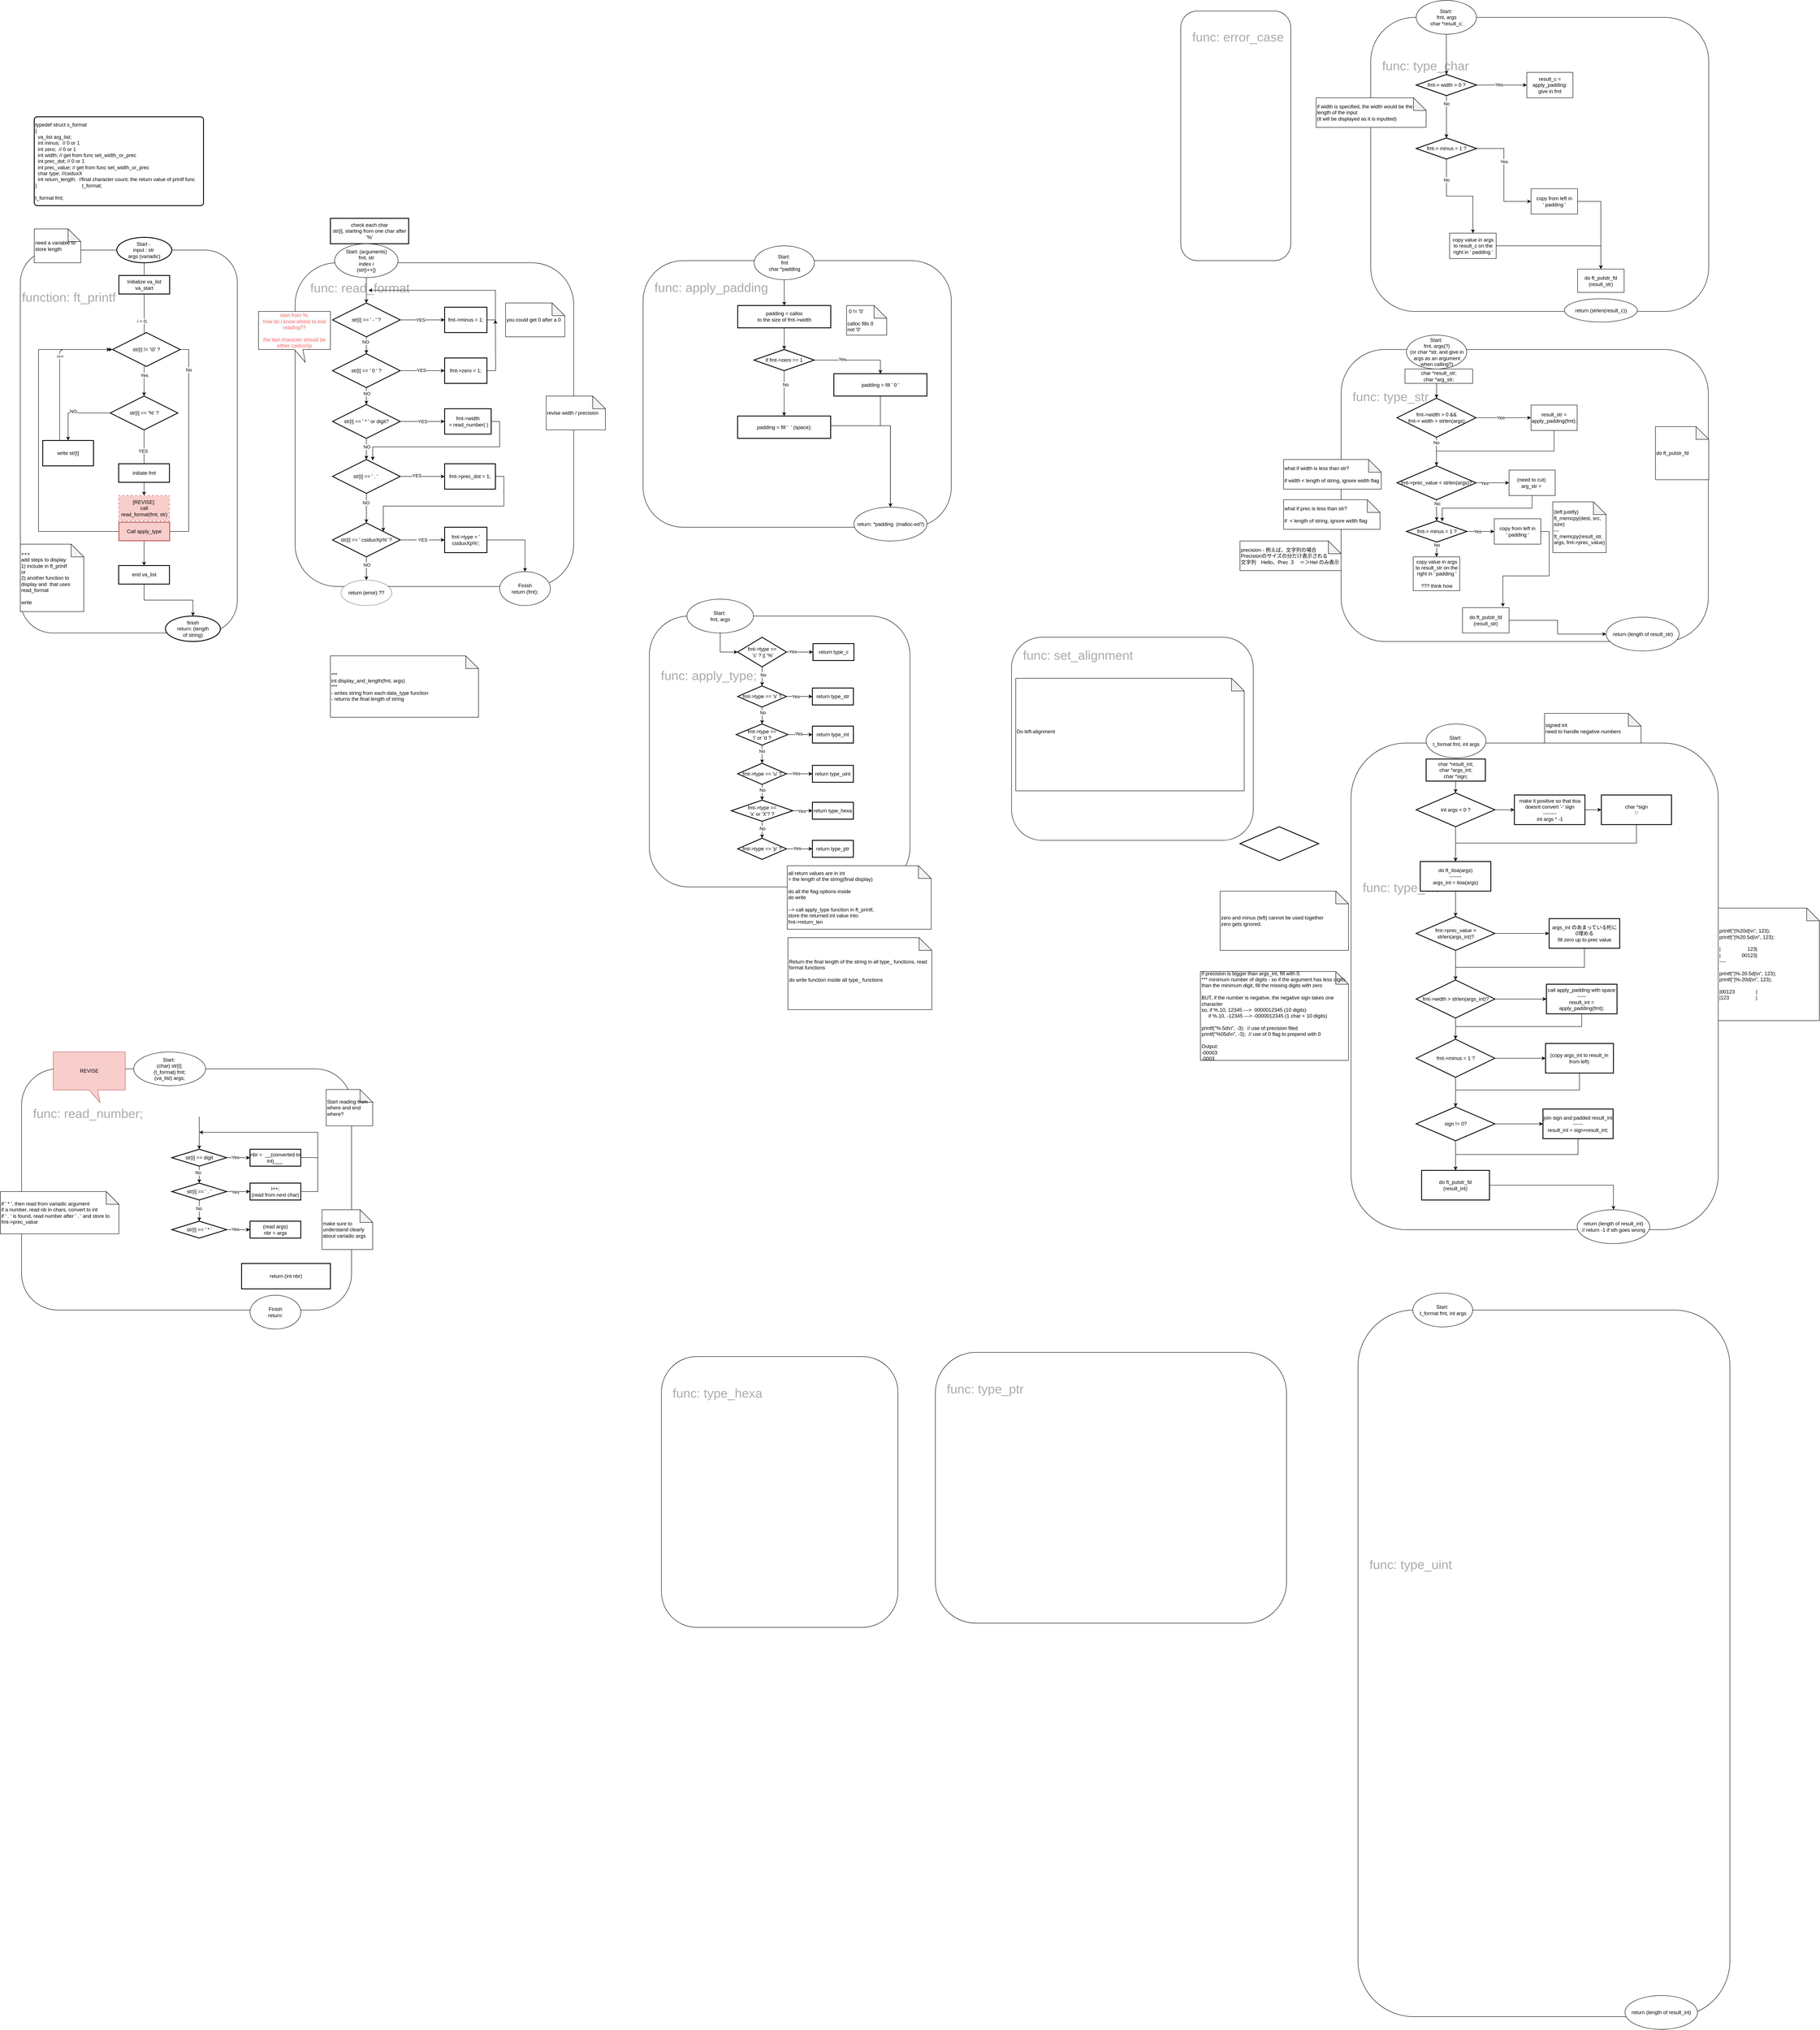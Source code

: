 <mxfile version="14.7.7" type="github">
  <diagram id="yPEqE9pZnHay2Fj2nCtt" name="Page-1">
    <mxGraphModel dx="2316" dy="2738" grid="1" gridSize="10" guides="1" tooltips="1" connect="1" arrows="1" fold="1" page="1" pageScale="1" pageWidth="827" pageHeight="1169" math="0" shadow="0">
      <root>
        <mxCell id="0" />
        <mxCell id="1" parent="0" />
        <mxCell id="CQNjl9469ty9mINT846_-88" value="&lt;font color=&quot;#ababab&quot; style=&quot;font-size: 30px&quot;&gt;function: ft_printf&amp;nbsp; &amp;nbsp; &amp;nbsp; &amp;nbsp; &amp;nbsp; &amp;nbsp; &amp;nbsp; &amp;nbsp; &amp;nbsp; &amp;nbsp; &amp;nbsp; &amp;nbsp; &amp;nbsp; &amp;nbsp; &amp;nbsp; &amp;nbsp; &amp;nbsp;&amp;nbsp;&lt;br&gt;&lt;br&gt;&lt;br&gt;&lt;br&gt;&lt;br&gt;&lt;br&gt;&lt;br&gt;&lt;br&gt;&lt;br&gt;&lt;br&gt;&lt;br&gt;&lt;br&gt;&lt;br&gt;&lt;br&gt;&lt;br&gt;&lt;br&gt;&lt;br&gt;&lt;br&gt;&lt;br&gt;&lt;br&gt;&lt;/font&gt;" style="rounded=1;whiteSpace=wrap;html=1;fillColor=none;" parent="1" vertex="1">
          <mxGeometry x="-733" y="65" width="513" height="905" as="geometry" />
        </mxCell>
        <mxCell id="CQNjl9469ty9mINT846_-94" value="&lt;font color=&quot;#ababab&quot; style=&quot;font-size: 30px&quot;&gt;&lt;br&gt;&amp;nbsp; &amp;nbsp; func: read_format&amp;nbsp; &amp;nbsp; &amp;nbsp; &amp;nbsp; &amp;nbsp; &amp;nbsp; &amp;nbsp; &amp;nbsp; &amp;nbsp; &amp;nbsp; &amp;nbsp; &amp;nbsp; &amp;nbsp; &amp;nbsp; &amp;nbsp; &amp;nbsp; &amp;nbsp; &amp;nbsp; &amp;nbsp; &amp;nbsp; &amp;nbsp;&lt;br&gt;&lt;br&gt;&lt;br&gt;&lt;br&gt;&lt;br&gt;&lt;br&gt;&lt;br&gt;&lt;br&gt;&lt;br&gt;&lt;br&gt;&lt;br&gt;&lt;br&gt;&lt;br&gt;&lt;br&gt;&lt;br&gt;&lt;br&gt;&lt;br&gt;&lt;br&gt;&lt;br&gt;&lt;br&gt;&lt;/font&gt;" style="rounded=1;whiteSpace=wrap;html=1;fillColor=none;align=left;" parent="1" vertex="1">
          <mxGeometry x="-83.5" y="95" width="658.5" height="765" as="geometry" />
        </mxCell>
        <mxCell id="CQNjl9469ty9mINT846_-215" value="&lt;font color=&quot;#ababab&quot; style=&quot;font-size: 30px&quot;&gt;&amp;nbsp; &lt;br&gt;&amp;nbsp; &amp;nbsp;func: type_char&lt;br&gt;&lt;br&gt;&lt;br&gt;&lt;br&gt;&lt;br&gt;&lt;br&gt;&lt;br&gt;&lt;br&gt;&lt;br&gt;&lt;br&gt;&lt;br&gt;&lt;br&gt;&lt;br&gt;&lt;br&gt;&lt;br&gt;&lt;/font&gt;" style="rounded=1;whiteSpace=wrap;html=1;fillColor=none;align=left;" parent="1" vertex="1">
          <mxGeometry x="2459" y="-485" width="799" height="695" as="geometry" />
        </mxCell>
        <mxCell id="CQNjl9469ty9mINT846_-101" value="&lt;font color=&quot;#ababab&quot; style=&quot;font-size: 30px&quot;&gt;&amp;nbsp; &lt;br&gt;&amp;nbsp; &amp;nbsp;func: apply_padding&lt;br&gt;&lt;br&gt;&lt;br&gt;&lt;br&gt;&lt;br&gt;&lt;br&gt;&lt;br&gt;&lt;br&gt;&lt;br&gt;&lt;br&gt;&lt;br&gt;&lt;br&gt;&lt;br&gt;&lt;br&gt;&lt;br&gt;&lt;br&gt;&lt;/font&gt;" style="rounded=1;whiteSpace=wrap;html=1;fillColor=none;align=left;" parent="1" vertex="1">
          <mxGeometry x="739.09" y="90" width="728.5" height="630" as="geometry" />
        </mxCell>
        <mxCell id="CQNjl9469ty9mINT846_-95" value="&lt;font color=&quot;#ababab&quot; style=&quot;font-size: 30px&quot;&gt;&amp;nbsp; &amp;nbsp;func: read_number;&lt;br&gt;&lt;br&gt;&lt;br&gt;&lt;br&gt;&lt;br&gt;&lt;br&gt;&lt;br&gt;&lt;br&gt;&lt;br&gt;&lt;br&gt;&lt;br&gt;&lt;/font&gt;" style="rounded=1;whiteSpace=wrap;html=1;fillColor=none;align=left;" parent="1" vertex="1">
          <mxGeometry x="-730" y="2000" width="780" height="570" as="geometry" />
        </mxCell>
        <mxCell id="w6k9z0zSykjR_hNX79h0-226" value="" style="edgeStyle=orthogonalEdgeStyle;rounded=0;orthogonalLoop=1;jettySize=auto;html=1;" parent="1" source="TGy5gZmli9jdeYnAfQlA-42" target="w6k9z0zSykjR_hNX79h0-207" edge="1">
          <mxGeometry relative="1" as="geometry" />
        </mxCell>
        <mxCell id="TGy5gZmli9jdeYnAfQlA-42" value="check each char&lt;br&gt;str[i], starting from one char after &#39;%&#39;" style="whiteSpace=wrap;html=1;strokeWidth=2;" parent="1" vertex="1">
          <mxGeometry y="-10" width="185" height="60" as="geometry" />
        </mxCell>
        <mxCell id="CQNjl9469ty9mINT846_-91" style="edgeStyle=orthogonalEdgeStyle;rounded=0;orthogonalLoop=1;jettySize=auto;html=1;exitX=0.5;exitY=1;exitDx=0;exitDy=0;exitPerimeter=0;fontColor=#FF6666;" parent="1" source="TGy5gZmli9jdeYnAfQlA-14" target="TGy5gZmli9jdeYnAfQlA-20" edge="1">
          <mxGeometry relative="1" as="geometry">
            <mxPoint x="-440" y="397.22" as="targetPoint" />
          </mxGeometry>
        </mxCell>
        <mxCell id="jReNrDFuYqPUPWgGPOSk-3" value="i = 0;" style="edgeLabel;html=1;align=center;verticalAlign=middle;resizable=0;points=[];" parent="CQNjl9469ty9mINT846_-91" vertex="1" connectable="0">
          <mxGeometry x="0.365" y="-1" relative="1" as="geometry">
            <mxPoint x="-4" y="-77" as="offset" />
          </mxGeometry>
        </mxCell>
        <mxCell id="jReNrDFuYqPUPWgGPOSk-6" value="Yes" style="edgeLabel;html=1;align=center;verticalAlign=middle;resizable=0;points=[];" parent="CQNjl9469ty9mINT846_-91" vertex="1" connectable="0">
          <mxGeometry x="0.689" relative="1" as="geometry">
            <mxPoint as="offset" />
          </mxGeometry>
        </mxCell>
        <mxCell id="TGy5gZmli9jdeYnAfQlA-14" value="Start -&amp;nbsp;&lt;br&gt;input : str&amp;nbsp;&lt;br&gt;args (variadic)" style="strokeWidth=2;html=1;shape=mxgraph.flowchart.start_1;whiteSpace=wrap;" parent="1" vertex="1">
          <mxGeometry x="-505" y="35" width="130" height="60" as="geometry" />
        </mxCell>
        <mxCell id="TGy5gZmli9jdeYnAfQlA-25" value="" style="edgeStyle=orthogonalEdgeStyle;rounded=0;orthogonalLoop=1;jettySize=auto;html=1;strokeColor=#000000;" parent="1" source="TGy5gZmli9jdeYnAfQlA-20" target="TGy5gZmli9jdeYnAfQlA-24" edge="1">
          <mxGeometry relative="1" as="geometry" />
        </mxCell>
        <mxCell id="TGy5gZmli9jdeYnAfQlA-26" value="NO" style="edgeLabel;html=1;align=center;verticalAlign=middle;resizable=0;points=[];" parent="TGy5gZmli9jdeYnAfQlA-25" vertex="1" connectable="0">
          <mxGeometry y="-2" relative="1" as="geometry">
            <mxPoint x="-5" y="-2" as="offset" />
          </mxGeometry>
        </mxCell>
        <mxCell id="CQNjl9469ty9mINT846_-92" style="rounded=0;orthogonalLoop=1;jettySize=auto;html=1;exitX=0.5;exitY=1;exitDx=0;exitDy=0;entryX=0.5;entryY=0;entryDx=0;entryDy=0;fontColor=#FF6666;" parent="1" source="TGy5gZmli9jdeYnAfQlA-20" target="w6k9z0zSykjR_hNX79h0-204" edge="1">
          <mxGeometry relative="1" as="geometry">
            <mxPoint x="-120" y="520" as="targetPoint" />
          </mxGeometry>
        </mxCell>
        <mxCell id="CQNjl9469ty9mINT846_-93" value="&lt;font color=&quot;#000000&quot;&gt;YES&lt;/font&gt;" style="edgeLabel;html=1;align=center;verticalAlign=middle;resizable=0;points=[];fontColor=#FF6666;" parent="CQNjl9469ty9mINT846_-92" vertex="1" connectable="0">
          <mxGeometry x="-0.355" y="-3" relative="1" as="geometry">
            <mxPoint as="offset" />
          </mxGeometry>
        </mxCell>
        <mxCell id="TGy5gZmli9jdeYnAfQlA-20" value="str[i] == &#39;%&#39; ?" style="rhombus;whiteSpace=wrap;html=1;strokeWidth=2;" parent="1" vertex="1">
          <mxGeometry x="-520.5" y="410" width="160" height="80" as="geometry" />
        </mxCell>
        <mxCell id="TGy5gZmli9jdeYnAfQlA-24" value="write str[i]" style="whiteSpace=wrap;html=1;strokeWidth=2;" parent="1" vertex="1">
          <mxGeometry x="-680" y="515" width="120" height="60" as="geometry" />
        </mxCell>
        <mxCell id="TGy5gZmli9jdeYnAfQlA-33" value="" style="edgeStyle=segmentEdgeStyle;endArrow=classic;html=1;strokeColor=#000000;entryX=0;entryY=0.5;entryDx=0;entryDy=0;" parent="1" source="TGy5gZmli9jdeYnAfQlA-24" target="jReNrDFuYqPUPWgGPOSk-4" edge="1">
          <mxGeometry width="50" height="50" relative="1" as="geometry">
            <mxPoint x="-125.5" y="450" as="sourcePoint" />
            <mxPoint x="-440" y="390" as="targetPoint" />
            <Array as="points">
              <mxPoint x="-640" y="300" />
            </Array>
          </mxGeometry>
        </mxCell>
        <mxCell id="TGy5gZmli9jdeYnAfQlA-38" value="&amp;nbsp; i++&amp;nbsp;" style="edgeLabel;html=1;align=center;verticalAlign=middle;resizable=0;points=[];" parent="TGy5gZmli9jdeYnAfQlA-33" vertex="1" connectable="0">
          <mxGeometry x="0.17" relative="1" as="geometry">
            <mxPoint as="offset" />
          </mxGeometry>
        </mxCell>
        <mxCell id="TGy5gZmli9jdeYnAfQlA-41" value="&lt;div&gt;typedef struct s_format&lt;/div&gt;&lt;div&gt;{&lt;/div&gt;&lt;div&gt;&lt;span&gt;&lt;/span&gt;&amp;nbsp; va_list&lt;span&gt; &lt;/span&gt;arg_list;&lt;/div&gt;&lt;div&gt;&lt;span&gt;&lt;/span&gt;&amp;nbsp; int&lt;span&gt; &lt;/span&gt;minus;&amp;nbsp; // 0 or 1&amp;nbsp;&lt;/div&gt;&lt;div&gt;&lt;span&gt;&lt;/span&gt;&amp;nbsp; int&lt;span&gt; &lt;/span&gt;zero;&amp;nbsp; // 0 or 1&lt;/div&gt;&lt;div&gt;&lt;span&gt;&lt;/span&gt;&amp;nbsp; int&lt;span&gt; &lt;/span&gt;width; // get from func set_width_or_prec&lt;/div&gt;&lt;div&gt;&lt;span&gt;&lt;/span&gt;&amp;nbsp; int&lt;span&gt; &lt;/span&gt;prec_dot; // 0 or 1&lt;/div&gt;&lt;div&gt;&lt;span&gt;&lt;/span&gt;&amp;nbsp; int prec_value; // get from func set_width_or_prec&lt;/div&gt;&lt;div&gt;&amp;nbsp; char&lt;span&gt; &lt;/span&gt;type; //csiduxX&lt;/div&gt;&lt;div&gt;&lt;span&gt;&lt;/span&gt;&amp;nbsp; int&lt;span&gt; &lt;/span&gt;return_length;&amp;nbsp; //final character count; the return value of printf func&lt;/div&gt;&lt;div&gt;}&lt;span&gt;&amp;nbsp; &amp;nbsp; &amp;nbsp; &amp;nbsp; &amp;nbsp; &amp;nbsp; &amp;nbsp; &amp;nbsp; &amp;nbsp; &amp;nbsp; &amp;nbsp; &amp;nbsp; &amp;nbsp; &amp;nbsp; &amp;nbsp; &amp;nbsp;&amp;nbsp;&lt;/span&gt;t_format;&lt;/div&gt;&lt;div&gt;&lt;br&gt;&lt;/div&gt;&lt;div&gt;t_format fmt;&lt;/div&gt;" style="rounded=1;whiteSpace=wrap;html=1;absoluteArcSize=1;arcSize=14;strokeWidth=2;align=left;" parent="1" vertex="1">
          <mxGeometry x="-700" y="-250" width="400" height="210" as="geometry" />
        </mxCell>
        <mxCell id="TGy5gZmli9jdeYnAfQlA-75" value="" style="edgeStyle=orthogonalEdgeStyle;rounded=0;orthogonalLoop=1;jettySize=auto;html=1;strokeColor=#000000;entryX=0;entryY=0.5;entryDx=0;entryDy=0;exitX=1;exitY=0.5;exitDx=0;exitDy=0;" parent="1" source="CQNjl9469ty9mINT846_-103" target="TGy5gZmli9jdeYnAfQlA-74" edge="1">
          <mxGeometry relative="1" as="geometry">
            <mxPoint x="375" y="230" as="targetPoint" />
          </mxGeometry>
        </mxCell>
        <mxCell id="TGy5gZmli9jdeYnAfQlA-76" value="YES" style="edgeLabel;html=1;align=center;verticalAlign=middle;resizable=0;points=[];" parent="TGy5gZmli9jdeYnAfQlA-75" vertex="1" connectable="0">
          <mxGeometry x="-0.1" relative="1" as="geometry">
            <mxPoint as="offset" />
          </mxGeometry>
        </mxCell>
        <mxCell id="jReNrDFuYqPUPWgGPOSk-19" style="edgeStyle=orthogonalEdgeStyle;rounded=0;orthogonalLoop=1;jettySize=auto;html=1;exitX=1;exitY=0.5;exitDx=0;exitDy=0;" parent="1" source="TGy5gZmli9jdeYnAfQlA-74" edge="1">
          <mxGeometry relative="1" as="geometry">
            <mxPoint x="90" y="160" as="targetPoint" />
            <Array as="points">
              <mxPoint x="390" y="230" />
              <mxPoint x="390" y="160" />
            </Array>
          </mxGeometry>
        </mxCell>
        <mxCell id="TGy5gZmli9jdeYnAfQlA-74" value="fmt-&amp;gt;minus = 1;" style="whiteSpace=wrap;html=1;strokeWidth=2;" parent="1" vertex="1">
          <mxGeometry x="270" y="200" width="100" height="60" as="geometry" />
        </mxCell>
        <mxCell id="TGy5gZmli9jdeYnAfQlA-82" value="" style="edgeStyle=orthogonalEdgeStyle;rounded=0;orthogonalLoop=1;jettySize=auto;html=1;strokeColor=#000000;entryX=0;entryY=0.5;entryDx=0;entryDy=0;exitX=1;exitY=0.5;exitDx=0;exitDy=0;" parent="1" source="w6k9z0zSykjR_hNX79h0-6" target="TGy5gZmli9jdeYnAfQlA-84" edge="1">
          <mxGeometry relative="1" as="geometry">
            <mxPoint x="472" y="280" as="sourcePoint" />
            <mxPoint x="375" y="350" as="targetPoint" />
          </mxGeometry>
        </mxCell>
        <mxCell id="TGy5gZmli9jdeYnAfQlA-93" value="YES" style="edgeLabel;html=1;align=center;verticalAlign=middle;resizable=0;points=[];" parent="TGy5gZmli9jdeYnAfQlA-82" vertex="1" connectable="0">
          <mxGeometry x="-0.048" y="1" relative="1" as="geometry">
            <mxPoint as="offset" />
          </mxGeometry>
        </mxCell>
        <mxCell id="jReNrDFuYqPUPWgGPOSk-21" style="edgeStyle=orthogonalEdgeStyle;rounded=0;orthogonalLoop=1;jettySize=auto;html=1;exitX=1;exitY=0.5;exitDx=0;exitDy=0;" parent="1" source="TGy5gZmli9jdeYnAfQlA-84" edge="1">
          <mxGeometry relative="1" as="geometry">
            <mxPoint x="390" y="230" as="targetPoint" />
          </mxGeometry>
        </mxCell>
        <mxCell id="TGy5gZmli9jdeYnAfQlA-84" value="fmt-&amp;gt;zero = 1;" style="whiteSpace=wrap;html=1;strokeWidth=2;" parent="1" vertex="1">
          <mxGeometry x="270" y="320" width="100" height="60" as="geometry" />
        </mxCell>
        <mxCell id="jReNrDFuYqPUPWgGPOSk-24" style="edgeStyle=orthogonalEdgeStyle;rounded=0;orthogonalLoop=1;jettySize=auto;html=1;exitX=1;exitY=0.5;exitDx=0;exitDy=0;entryX=1;entryY=0;entryDx=0;entryDy=0;" parent="1" source="TGy5gZmli9jdeYnAfQlA-89" target="w6k9z0zSykjR_hNX79h0-14" edge="1">
          <mxGeometry relative="1" as="geometry" />
        </mxCell>
        <mxCell id="TGy5gZmli9jdeYnAfQlA-89" value="fmt-&amp;gt;prec_dot = 1;" style="whiteSpace=wrap;html=1;strokeWidth=2;" parent="1" vertex="1">
          <mxGeometry x="270" y="570" width="120" height="60" as="geometry" />
        </mxCell>
        <mxCell id="CQNjl9469ty9mINT846_-34" value="&lt;span style=&quot;color: rgb(255 , 102 , 102) ; font-family: &amp;#34;helvetica&amp;#34; ; font-size: 12px ; font-style: normal ; font-weight: 400 ; letter-spacing: normal ; text-align: center ; text-indent: 0px ; text-transform: none ; word-spacing: 0px ; background-color: rgb(248 , 249 , 250) ; display: inline ; float: none&quot;&gt;start from %,&lt;/span&gt;&lt;br style=&quot;color: rgb(255 , 102 , 102) ; font-family: &amp;#34;helvetica&amp;#34; ; font-size: 12px ; font-style: normal ; font-weight: 400 ; letter-spacing: normal ; text-align: center ; text-indent: 0px ; text-transform: none ; word-spacing: 0px ; background-color: rgb(248 , 249 , 250)&quot;&gt;&lt;span style=&quot;color: rgb(255 , 102 , 102) ; font-family: &amp;#34;helvetica&amp;#34; ; font-size: 12px ; font-style: normal ; font-weight: 400 ; letter-spacing: normal ; text-align: center ; text-indent: 0px ; text-transform: none ; word-spacing: 0px ; background-color: rgb(248 , 249 , 250) ; display: inline ; float: none&quot;&gt;how do i know where to end reading??&lt;br&gt;&lt;br&gt;the last character should be either csiduxXp&lt;br&gt;&lt;/span&gt;" style="shape=callout;whiteSpace=wrap;html=1;perimeter=calloutPerimeter;fontColor=#FF6666;position2=0.65;" parent="1" vertex="1">
          <mxGeometry x="-170" y="210" width="170" height="120" as="geometry" />
        </mxCell>
        <mxCell id="CQNjl9469ty9mINT846_-74" style="edgeStyle=orthogonalEdgeStyle;rounded=0;orthogonalLoop=1;jettySize=auto;html=1;exitX=1;exitY=0.5;exitDx=0;exitDy=0;entryX=0;entryY=0.5;entryDx=0;entryDy=0;fontColor=#FF6666;" parent="1" source="w6k9z0zSykjR_hNX79h0-14" target="CQNjl9469ty9mINT846_-70" edge="1">
          <mxGeometry relative="1" as="geometry">
            <mxPoint x="300.75" y="630" as="sourcePoint" />
            <mxPoint x="375" y="750" as="targetPoint" />
          </mxGeometry>
        </mxCell>
        <mxCell id="CQNjl9469ty9mINT846_-142" value="&amp;nbsp;YES&amp;nbsp;" style="edgeLabel;html=1;align=center;verticalAlign=middle;resizable=0;points=[];fontColor=#000000;" parent="CQNjl9469ty9mINT846_-74" vertex="1" connectable="0">
          <mxGeometry x="0.009" y="2" relative="1" as="geometry">
            <mxPoint y="2" as="offset" />
          </mxGeometry>
        </mxCell>
        <mxCell id="w6k9z0zSykjR_hNX79h0-17" style="edgeStyle=orthogonalEdgeStyle;rounded=0;orthogonalLoop=1;jettySize=auto;html=1;exitX=0.5;exitY=1;exitDx=0;exitDy=0;entryX=0.5;entryY=0;entryDx=0;entryDy=0;" parent="1" source="CQNjl9469ty9mINT846_-103" target="w6k9z0zSykjR_hNX79h0-6" edge="1">
          <mxGeometry relative="1" as="geometry" />
        </mxCell>
        <mxCell id="w6k9z0zSykjR_hNX79h0-29" value="NO" style="edgeLabel;html=1;align=center;verticalAlign=middle;resizable=0;points=[];" parent="w6k9z0zSykjR_hNX79h0-17" vertex="1" connectable="0">
          <mxGeometry x="-0.414" y="-2" relative="1" as="geometry">
            <mxPoint as="offset" />
          </mxGeometry>
        </mxCell>
        <mxCell id="CQNjl9469ty9mINT846_-103" value="str[i] == &#39; - &#39; ?" style="rhombus;whiteSpace=wrap;html=1;strokeWidth=2;" parent="1" vertex="1">
          <mxGeometry x="5" y="190" width="160" height="80" as="geometry" />
        </mxCell>
        <mxCell id="jReNrDFuYqPUPWgGPOSk-23" style="edgeStyle=orthogonalEdgeStyle;rounded=0;orthogonalLoop=1;jettySize=auto;html=1;exitX=1;exitY=0.5;exitDx=0;exitDy=0;entryX=0.594;entryY=0.025;entryDx=0;entryDy=0;entryPerimeter=0;" parent="1" source="CQNjl9469ty9mINT846_-151" target="w6k9z0zSykjR_hNX79h0-8" edge="1">
          <mxGeometry relative="1" as="geometry" />
        </mxCell>
        <mxCell id="CQNjl9469ty9mINT846_-151" value="fmt-&amp;gt;width&lt;br&gt;&amp;nbsp;= read_number( )" style="whiteSpace=wrap;html=1;strokeWidth=2;" parent="1" vertex="1">
          <mxGeometry x="270" y="440" width="110" height="60" as="geometry" />
        </mxCell>
        <mxCell id="CQNjl9469ty9mINT846_-187" style="rounded=0;orthogonalLoop=1;jettySize=auto;html=1;exitX=0.5;exitY=1;exitDx=0;exitDy=0;entryX=0.5;entryY=0;entryDx=0;entryDy=0;fontColor=#000000;" parent="1" target="CQNjl9469ty9mINT846_-178" edge="1">
          <mxGeometry relative="1" as="geometry">
            <mxPoint x="-310" y="2113.02" as="sourcePoint" />
          </mxGeometry>
        </mxCell>
        <mxCell id="CQNjl9469ty9mINT846_-190" style="rounded=0;orthogonalLoop=1;jettySize=auto;html=1;exitX=0.5;exitY=1;exitDx=0;exitDy=0;entryX=0.5;entryY=0;entryDx=0;entryDy=0;fontColor=#000000;" parent="1" source="CQNjl9469ty9mINT846_-178" target="CQNjl9469ty9mINT846_-185" edge="1">
          <mxGeometry relative="1" as="geometry" />
        </mxCell>
        <mxCell id="w6k9z0zSykjR_hNX79h0-3" value="No" style="edgeLabel;html=1;align=center;verticalAlign=middle;resizable=0;points=[];" parent="CQNjl9469ty9mINT846_-190" vertex="1" connectable="0">
          <mxGeometry x="-0.25" y="-3" relative="1" as="geometry">
            <mxPoint as="offset" />
          </mxGeometry>
        </mxCell>
        <mxCell id="CQNjl9469ty9mINT846_-192" style="edgeStyle=orthogonalEdgeStyle;curved=1;rounded=0;orthogonalLoop=1;jettySize=auto;html=1;exitX=1;exitY=0.5;exitDx=0;exitDy=0;entryX=0;entryY=0.5;entryDx=0;entryDy=0;fontColor=#000000;" parent="1" source="CQNjl9469ty9mINT846_-178" target="CQNjl9469ty9mINT846_-188" edge="1">
          <mxGeometry relative="1" as="geometry" />
        </mxCell>
        <mxCell id="w6k9z0zSykjR_hNX79h0-2" value="Yes" style="edgeLabel;html=1;align=center;verticalAlign=middle;resizable=0;points=[];" parent="CQNjl9469ty9mINT846_-192" vertex="1" connectable="0">
          <mxGeometry x="-0.273" y="1" relative="1" as="geometry">
            <mxPoint as="offset" />
          </mxGeometry>
        </mxCell>
        <mxCell id="CQNjl9469ty9mINT846_-178" value="str[i] == digit" style="rhombus;whiteSpace=wrap;html=1;strokeWidth=2;" parent="1" vertex="1">
          <mxGeometry x="-375" y="2190" width="130" height="40" as="geometry" />
        </mxCell>
        <mxCell id="CQNjl9469ty9mINT846_-182" value="return (int nbr)" style="whiteSpace=wrap;html=1;strokeWidth=2;" parent="1" vertex="1">
          <mxGeometry x="-210" y="2460" width="210" height="60" as="geometry" />
        </mxCell>
        <mxCell id="CQNjl9469ty9mINT846_-191" style="rounded=0;orthogonalLoop=1;jettySize=auto;html=1;exitX=0.5;exitY=1;exitDx=0;exitDy=0;entryX=0.5;entryY=0;entryDx=0;entryDy=0;fontColor=#000000;" parent="1" source="CQNjl9469ty9mINT846_-185" target="CQNjl9469ty9mINT846_-186" edge="1">
          <mxGeometry relative="1" as="geometry" />
        </mxCell>
        <mxCell id="w6k9z0zSykjR_hNX79h0-5" value="No" style="edgeLabel;html=1;align=center;verticalAlign=middle;resizable=0;points=[];" parent="CQNjl9469ty9mINT846_-191" vertex="1" connectable="0">
          <mxGeometry x="-0.2" y="-1" relative="1" as="geometry">
            <mxPoint as="offset" />
          </mxGeometry>
        </mxCell>
        <mxCell id="CQNjl9469ty9mINT846_-193" style="edgeStyle=orthogonalEdgeStyle;curved=1;rounded=0;orthogonalLoop=1;jettySize=auto;html=1;exitX=1;exitY=0.5;exitDx=0;exitDy=0;entryX=0;entryY=0.5;entryDx=0;entryDy=0;fontColor=#000000;" parent="1" source="CQNjl9469ty9mINT846_-185" target="CQNjl9469ty9mINT846_-189" edge="1">
          <mxGeometry relative="1" as="geometry" />
        </mxCell>
        <mxCell id="w6k9z0zSykjR_hNX79h0-4" value="Yes" style="edgeLabel;html=1;align=center;verticalAlign=middle;resizable=0;points=[];" parent="CQNjl9469ty9mINT846_-193" vertex="1" connectable="0">
          <mxGeometry x="-0.273" y="-1" relative="1" as="geometry">
            <mxPoint as="offset" />
          </mxGeometry>
        </mxCell>
        <mxCell id="CQNjl9469ty9mINT846_-185" value="str[i] == &#39; . &#39;" style="rhombus;whiteSpace=wrap;html=1;strokeWidth=2;" parent="1" vertex="1">
          <mxGeometry x="-375" y="2270" width="130" height="40" as="geometry" />
        </mxCell>
        <mxCell id="CQNjl9469ty9mINT846_-195" style="edgeStyle=orthogonalEdgeStyle;curved=1;rounded=0;orthogonalLoop=1;jettySize=auto;html=1;exitX=1;exitY=0.5;exitDx=0;exitDy=0;entryX=0;entryY=0.5;entryDx=0;entryDy=0;fontColor=#000000;" parent="1" source="CQNjl9469ty9mINT846_-186" target="CQNjl9469ty9mINT846_-194" edge="1">
          <mxGeometry relative="1" as="geometry" />
        </mxCell>
        <mxCell id="w6k9z0zSykjR_hNX79h0-38" value="Yes" style="edgeLabel;html=1;align=center;verticalAlign=middle;resizable=0;points=[];" parent="CQNjl9469ty9mINT846_-195" vertex="1" connectable="0">
          <mxGeometry x="-0.289" y="1" relative="1" as="geometry">
            <mxPoint as="offset" />
          </mxGeometry>
        </mxCell>
        <mxCell id="CQNjl9469ty9mINT846_-186" value="str[i] == &#39; * &#39;" style="rhombus;whiteSpace=wrap;html=1;strokeWidth=2;" parent="1" vertex="1">
          <mxGeometry x="-375" y="2360" width="130" height="40" as="geometry" />
        </mxCell>
        <mxCell id="CQNjl9469ty9mINT846_-188" value="nbr =&amp;nbsp; __(converted to int)___&amp;nbsp;" style="whiteSpace=wrap;html=1;strokeWidth=2;" parent="1" vertex="1">
          <mxGeometry x="-190" y="2190" width="120" height="40" as="geometry" />
        </mxCell>
        <mxCell id="CQNjl9469ty9mINT846_-199" style="edgeStyle=none;rounded=0;orthogonalLoop=1;jettySize=auto;html=1;exitX=1;exitY=0.5;exitDx=0;exitDy=0;fontColor=#000000;" parent="1" source="CQNjl9469ty9mINT846_-189" edge="1">
          <mxGeometry relative="1" as="geometry">
            <mxPoint x="-310" y="2150" as="targetPoint" />
            <Array as="points">
              <mxPoint x="-30" y="2290" />
              <mxPoint x="-30" y="2150" />
            </Array>
          </mxGeometry>
        </mxCell>
        <mxCell id="CQNjl9469ty9mINT846_-189" value="i++;&lt;br&gt;(read from next char)" style="whiteSpace=wrap;html=1;strokeWidth=2;" parent="1" vertex="1">
          <mxGeometry x="-190" y="2270" width="120" height="40" as="geometry" />
        </mxCell>
        <mxCell id="CQNjl9469ty9mINT846_-194" value="(read args)&lt;br&gt;nbr = args" style="whiteSpace=wrap;html=1;strokeWidth=2;" parent="1" vertex="1">
          <mxGeometry x="-190" y="2360" width="120" height="40" as="geometry" />
        </mxCell>
        <mxCell id="CQNjl9469ty9mINT846_-201" value="" style="endArrow=none;html=1;fontColor=#000000;" parent="1" edge="1">
          <mxGeometry width="50" height="50" relative="1" as="geometry">
            <mxPoint x="-70" y="2209.58" as="sourcePoint" />
            <mxPoint x="-30" y="2210" as="targetPoint" />
            <Array as="points">
              <mxPoint x="-50" y="2209.58" />
            </Array>
          </mxGeometry>
        </mxCell>
        <mxCell id="CQNjl9469ty9mINT846_-207" value="&lt;span style=&quot;text-align: center&quot;&gt;if &#39; * &#39;, then read from variadic argument&lt;/span&gt;&lt;br style=&quot;text-align: center&quot;&gt;&lt;span style=&quot;text-align: center&quot;&gt;if a number, read nb in chars, convert to int&lt;/span&gt;&lt;br style=&quot;text-align: center&quot;&gt;&lt;span style=&quot;text-align: center&quot;&gt;if &#39; . &#39; is found, read number after &#39; . &#39; and store to fmt-&amp;gt;prec_value&lt;/span&gt;" style="shape=note;whiteSpace=wrap;html=1;backgroundOutline=1;darkOpacity=0.05;align=left;" parent="1" vertex="1">
          <mxGeometry x="-780" y="2290" width="280" height="100" as="geometry" />
        </mxCell>
        <mxCell id="w6k9z0zSykjR_hNX79h0-69" style="edgeStyle=orthogonalEdgeStyle;rounded=0;orthogonalLoop=1;jettySize=auto;html=1;exitX=0.5;exitY=1;exitDx=0;exitDy=0;" parent="1" source="CQNjl9469ty9mINT846_-210" target="CQNjl9469ty9mINT846_-212" edge="1">
          <mxGeometry relative="1" as="geometry" />
        </mxCell>
        <mxCell id="CQNjl9469ty9mINT846_-210" value="padding = calloc &lt;br&gt;to the size of fmt-&amp;gt;width" style="whiteSpace=wrap;html=1;strokeWidth=2;" parent="1" vertex="1">
          <mxGeometry x="962.75" y="196.002" width="220" height="52.778" as="geometry" />
        </mxCell>
        <mxCell id="w6k9z0zSykjR_hNX79h0-228" style="edgeStyle=orthogonalEdgeStyle;rounded=0;orthogonalLoop=1;jettySize=auto;html=1;exitX=0.5;exitY=1;exitDx=0;exitDy=0;entryX=0.5;entryY=0;entryDx=0;entryDy=0;" parent="1" source="CQNjl9469ty9mINT846_-211" target="w6k9z0zSykjR_hNX79h0-227" edge="1">
          <mxGeometry relative="1" as="geometry">
            <Array as="points">
              <mxPoint x="1300" y="480" />
              <mxPoint x="1324" y="480" />
            </Array>
          </mxGeometry>
        </mxCell>
        <mxCell id="CQNjl9469ty9mINT846_-211" value="padding = fill &#39; 0 &#39;" style="whiteSpace=wrap;html=1;strokeWidth=2;" parent="1" vertex="1">
          <mxGeometry x="1190" y="357.222" width="220" height="52.778" as="geometry" />
        </mxCell>
        <mxCell id="CQNjl9469ty9mINT846_-214" style="edgeStyle=orthogonalEdgeStyle;rounded=0;orthogonalLoop=1;jettySize=auto;html=1;exitX=1;exitY=0.5;exitDx=0;exitDy=0;fontColor=#000000;" parent="1" source="CQNjl9469ty9mINT846_-212" target="CQNjl9469ty9mINT846_-211" edge="1">
          <mxGeometry relative="1" as="geometry" />
        </mxCell>
        <mxCell id="w6k9z0zSykjR_hNX79h0-72" value="Yes" style="edgeLabel;html=1;align=center;verticalAlign=middle;resizable=0;points=[];" parent="CQNjl9469ty9mINT846_-214" vertex="1" connectable="0">
          <mxGeometry x="-0.299" y="2" relative="1" as="geometry">
            <mxPoint as="offset" />
          </mxGeometry>
        </mxCell>
        <mxCell id="w6k9z0zSykjR_hNX79h0-197" style="edgeStyle=orthogonalEdgeStyle;rounded=0;orthogonalLoop=1;jettySize=auto;html=1;exitX=0.5;exitY=1;exitDx=0;exitDy=0;entryX=0.5;entryY=0;entryDx=0;entryDy=0;" parent="1" source="CQNjl9469ty9mINT846_-212" target="w6k9z0zSykjR_hNX79h0-195" edge="1">
          <mxGeometry relative="1" as="geometry" />
        </mxCell>
        <mxCell id="w6k9z0zSykjR_hNX79h0-200" value="No" style="edgeLabel;html=1;align=center;verticalAlign=middle;resizable=0;points=[];" parent="w6k9z0zSykjR_hNX79h0-197" vertex="1" connectable="0">
          <mxGeometry x="-0.38" y="3" relative="1" as="geometry">
            <mxPoint as="offset" />
          </mxGeometry>
        </mxCell>
        <mxCell id="CQNjl9469ty9mINT846_-212" value="if fmt-&amp;gt;zero == 1" style="rhombus;whiteSpace=wrap;html=1;strokeWidth=2;" parent="1" vertex="1">
          <mxGeometry x="1001" y="300.0" width="143" height="50" as="geometry" />
        </mxCell>
        <mxCell id="CQNjl9469ty9mINT846_-223" value="&lt;font color=&quot;#ababab&quot; style=&quot;font-size: 30px&quot;&gt;&amp;nbsp; &lt;br&gt;&amp;nbsp; &amp;nbsp;func: type_str&lt;br&gt;&lt;br&gt;&lt;br&gt;&lt;br&gt;&lt;br&gt;&lt;br&gt;&lt;br&gt;&lt;br&gt;&lt;br&gt;&lt;br&gt;&lt;br&gt;&lt;br&gt;&lt;br&gt;&lt;br&gt;&lt;br&gt;&lt;/font&gt;" style="rounded=1;whiteSpace=wrap;html=1;fillColor=none;align=left;" parent="1" vertex="1">
          <mxGeometry x="2389" y="300" width="868" height="690" as="geometry" />
        </mxCell>
        <mxCell id="CQNjl9469ty9mINT846_-224" value="&lt;font color=&quot;#ababab&quot; style=&quot;font-size: 30px&quot;&gt;&amp;nbsp; &lt;br&gt;&amp;nbsp; &amp;nbsp;func: type_uint&lt;br&gt;&lt;br&gt;&lt;br&gt;&lt;br&gt;&lt;br&gt;&lt;br&gt;&lt;br&gt;&lt;br&gt;&lt;br&gt;&lt;br&gt;&lt;br&gt;&lt;br&gt;&lt;br&gt;&lt;br&gt;&lt;br&gt;&lt;/font&gt;" style="rounded=1;whiteSpace=wrap;html=1;fillColor=none;align=left;" parent="1" vertex="1">
          <mxGeometry x="2429" y="2570" width="879" height="1670" as="geometry" />
        </mxCell>
        <mxCell id="CQNjl9469ty9mINT846_-225" value="&lt;font color=&quot;#ababab&quot; style=&quot;font-size: 30px&quot;&gt;&amp;nbsp; &lt;br&gt;&amp;nbsp; &amp;nbsp;func: type_int&lt;br&gt;&lt;br&gt;&lt;br&gt;&lt;br&gt;&lt;br&gt;&lt;br&gt;&lt;br&gt;&lt;br&gt;&lt;br&gt;&lt;br&gt;&lt;br&gt;&lt;br&gt;&lt;br&gt;&lt;br&gt;&lt;br&gt;&lt;/font&gt;" style="rounded=1;whiteSpace=wrap;html=1;fillColor=none;align=left;" parent="1" vertex="1">
          <mxGeometry x="2412.5" y="1230" width="868" height="1150" as="geometry" />
        </mxCell>
        <mxCell id="CQNjl9469ty9mINT846_-229" value="&lt;font color=&quot;#ababab&quot; style=&quot;font-size: 30px&quot;&gt;&amp;nbsp; &lt;br&gt;&amp;nbsp; &amp;nbsp;func: type_hexa&lt;br&gt;&lt;br&gt;&lt;br&gt;&lt;br&gt;&lt;br&gt;&lt;br&gt;&lt;br&gt;&lt;br&gt;&lt;br&gt;&lt;br&gt;&lt;br&gt;&lt;br&gt;&lt;br&gt;&lt;br&gt;&lt;br&gt;&lt;/font&gt;" style="rounded=1;whiteSpace=wrap;html=1;fillColor=none;align=left;" parent="1" vertex="1">
          <mxGeometry x="782.42" y="2680" width="559" height="640" as="geometry" />
        </mxCell>
        <mxCell id="CQNjl9469ty9mINT846_-230" value="&lt;font color=&quot;#ababab&quot; style=&quot;font-size: 30px&quot;&gt;&amp;nbsp; &lt;br&gt;&amp;nbsp; &amp;nbsp;func: type_ptr&lt;br&gt;&lt;br&gt;&lt;br&gt;&lt;br&gt;&lt;br&gt;&lt;br&gt;&lt;br&gt;&lt;br&gt;&lt;br&gt;&lt;br&gt;&lt;br&gt;&lt;br&gt;&lt;br&gt;&lt;br&gt;&lt;br&gt;&lt;/font&gt;" style="rounded=1;whiteSpace=wrap;html=1;fillColor=none;align=left;" parent="1" vertex="1">
          <mxGeometry x="1430" y="2670" width="830" height="640" as="geometry" />
        </mxCell>
        <mxCell id="w6k9z0zSykjR_hNX79h0-49" style="edgeStyle=orthogonalEdgeStyle;rounded=0;orthogonalLoop=1;jettySize=auto;html=1;exitX=1;exitY=0.5;exitDx=0;exitDy=0;entryX=0;entryY=0.5;entryDx=0;entryDy=0;" parent="1" source="CQNjl9469ty9mINT846_-232" target="CQNjl9469ty9mINT846_-235" edge="1">
          <mxGeometry relative="1" as="geometry" />
        </mxCell>
        <mxCell id="w6k9z0zSykjR_hNX79h0-59" value="Yes" style="edgeLabel;html=1;align=center;verticalAlign=middle;resizable=0;points=[];" parent="w6k9z0zSykjR_hNX79h0-49" vertex="1" connectable="0">
          <mxGeometry x="-0.114" y="1" relative="1" as="geometry">
            <mxPoint as="offset" />
          </mxGeometry>
        </mxCell>
        <mxCell id="w6k9z0zSykjR_hNX79h0-50" style="edgeStyle=orthogonalEdgeStyle;rounded=0;orthogonalLoop=1;jettySize=auto;html=1;exitX=0.5;exitY=1;exitDx=0;exitDy=0;entryX=0.5;entryY=0;entryDx=0;entryDy=0;" parent="1" source="CQNjl9469ty9mINT846_-232" target="w6k9z0zSykjR_hNX79h0-157" edge="1">
          <mxGeometry relative="1" as="geometry">
            <mxPoint x="2701" y="-85" as="targetPoint" />
          </mxGeometry>
        </mxCell>
        <mxCell id="w6k9z0zSykjR_hNX79h0-60" value="No" style="edgeLabel;html=1;align=center;verticalAlign=middle;resizable=0;points=[];" parent="w6k9z0zSykjR_hNX79h0-50" vertex="1" connectable="0">
          <mxGeometry x="-0.172" y="-2" relative="1" as="geometry">
            <mxPoint x="2" y="-23" as="offset" />
          </mxGeometry>
        </mxCell>
        <mxCell id="CQNjl9469ty9mINT846_-232" value="fmt-&amp;gt; width &amp;gt; 0 ?" style="rhombus;whiteSpace=wrap;html=1;strokeWidth=2;" parent="1" vertex="1">
          <mxGeometry x="2566.5" y="-350.0" width="143" height="50" as="geometry" />
        </mxCell>
        <mxCell id="CQNjl9469ty9mINT846_-233" value="if width is specified, the width would be the length of the input&lt;br&gt;(it will be displayed as it is inputted)&lt;br&gt;" style="shape=note;whiteSpace=wrap;html=1;backgroundOutline=1;darkOpacity=0.05;align=left;" parent="1" vertex="1">
          <mxGeometry x="2330" y="-295" width="260" height="70" as="geometry" />
        </mxCell>
        <mxCell id="CQNjl9469ty9mINT846_-235" value="result_c = apply_padding:&lt;br&gt;give in fmt" style="rounded=0;whiteSpace=wrap;html=1;" parent="1" vertex="1">
          <mxGeometry x="2828" y="-355" width="109" height="60" as="geometry" />
        </mxCell>
        <mxCell id="w6k9z0zSykjR_hNX79h0-1" value="&lt;font color=&quot;#ababab&quot; style=&quot;font-size: 30px&quot;&gt;&amp;nbsp; &lt;br&gt;&amp;nbsp; &amp;nbsp;func: error_case&lt;br&gt;&lt;br&gt;&lt;br&gt;&lt;br&gt;&lt;br&gt;&lt;br&gt;&lt;br&gt;&lt;br&gt;&lt;br&gt;&lt;br&gt;&lt;br&gt;&lt;br&gt;&lt;br&gt;&lt;br&gt;&lt;br&gt;&lt;/font&gt;" style="rounded=1;whiteSpace=wrap;html=1;fillColor=none;align=left;" parent="1" vertex="1">
          <mxGeometry x="2010" y="-500" width="260" height="590" as="geometry" />
        </mxCell>
        <mxCell id="w6k9z0zSykjR_hNX79h0-18" style="edgeStyle=orthogonalEdgeStyle;rounded=0;orthogonalLoop=1;jettySize=auto;html=1;exitX=0.5;exitY=1;exitDx=0;exitDy=0;entryX=0.5;entryY=0;entryDx=0;entryDy=0;" parent="1" source="w6k9z0zSykjR_hNX79h0-6" target="w6k9z0zSykjR_hNX79h0-7" edge="1">
          <mxGeometry relative="1" as="geometry" />
        </mxCell>
        <mxCell id="w6k9z0zSykjR_hNX79h0-30" value="NO" style="edgeLabel;html=1;align=center;verticalAlign=middle;resizable=0;points=[];" parent="w6k9z0zSykjR_hNX79h0-18" vertex="1" connectable="0">
          <mxGeometry x="-0.329" y="1" relative="1" as="geometry">
            <mxPoint as="offset" />
          </mxGeometry>
        </mxCell>
        <mxCell id="w6k9z0zSykjR_hNX79h0-6" value="str[i] == &#39; 0 &#39; ?" style="rhombus;whiteSpace=wrap;html=1;strokeWidth=2;" parent="1" vertex="1">
          <mxGeometry x="5" y="310" width="160" height="80" as="geometry" />
        </mxCell>
        <mxCell id="w6k9z0zSykjR_hNX79h0-19" style="edgeStyle=orthogonalEdgeStyle;rounded=0;orthogonalLoop=1;jettySize=auto;html=1;exitX=0.5;exitY=1;exitDx=0;exitDy=0;entryX=0.5;entryY=0;entryDx=0;entryDy=0;" parent="1" edge="1">
          <mxGeometry relative="1" as="geometry">
            <mxPoint x="85" y="570" as="sourcePoint" />
            <mxPoint x="85" y="585" as="targetPoint" />
          </mxGeometry>
        </mxCell>
        <mxCell id="w6k9z0zSykjR_hNX79h0-24" style="edgeStyle=orthogonalEdgeStyle;rounded=0;orthogonalLoop=1;jettySize=auto;html=1;exitX=0.5;exitY=1;exitDx=0;exitDy=0;entryX=0.5;entryY=0;entryDx=0;entryDy=0;" parent="1" source="w6k9z0zSykjR_hNX79h0-7" target="w6k9z0zSykjR_hNX79h0-8" edge="1">
          <mxGeometry relative="1" as="geometry" />
        </mxCell>
        <mxCell id="w6k9z0zSykjR_hNX79h0-31" value="NO" style="edgeLabel;html=1;align=center;verticalAlign=middle;resizable=0;points=[];" parent="w6k9z0zSykjR_hNX79h0-24" vertex="1" connectable="0">
          <mxGeometry x="-0.208" y="1" relative="1" as="geometry">
            <mxPoint as="offset" />
          </mxGeometry>
        </mxCell>
        <mxCell id="w6k9z0zSykjR_hNX79h0-25" style="edgeStyle=orthogonalEdgeStyle;rounded=0;orthogonalLoop=1;jettySize=auto;html=1;exitX=1;exitY=0.5;exitDx=0;exitDy=0;" parent="1" source="w6k9z0zSykjR_hNX79h0-7" target="CQNjl9469ty9mINT846_-151" edge="1">
          <mxGeometry relative="1" as="geometry">
            <mxPoint x="375" y="470" as="targetPoint" />
          </mxGeometry>
        </mxCell>
        <mxCell id="w6k9z0zSykjR_hNX79h0-27" value="YES" style="edgeLabel;html=1;align=center;verticalAlign=middle;resizable=0;points=[];" parent="w6k9z0zSykjR_hNX79h0-25" vertex="1" connectable="0">
          <mxGeometry x="-0.463" relative="1" as="geometry">
            <mxPoint x="25" as="offset" />
          </mxGeometry>
        </mxCell>
        <mxCell id="w6k9z0zSykjR_hNX79h0-7" value="str[i] == &#39; * &#39; or digit?" style="rhombus;whiteSpace=wrap;html=1;strokeWidth=2;" parent="1" vertex="1">
          <mxGeometry x="5" y="430" width="160" height="80" as="geometry" />
        </mxCell>
        <mxCell id="w6k9z0zSykjR_hNX79h0-16" style="edgeStyle=orthogonalEdgeStyle;rounded=0;orthogonalLoop=1;jettySize=auto;html=1;exitX=1;exitY=0.5;exitDx=0;exitDy=0;entryX=0;entryY=0.5;entryDx=0;entryDy=0;" parent="1" source="w6k9z0zSykjR_hNX79h0-8" target="TGy5gZmli9jdeYnAfQlA-89" edge="1">
          <mxGeometry relative="1" as="geometry" />
        </mxCell>
        <mxCell id="w6k9z0zSykjR_hNX79h0-28" value="YES" style="edgeLabel;html=1;align=center;verticalAlign=middle;resizable=0;points=[];" parent="w6k9z0zSykjR_hNX79h0-16" vertex="1" connectable="0">
          <mxGeometry x="-0.254" y="2" relative="1" as="geometry">
            <mxPoint as="offset" />
          </mxGeometry>
        </mxCell>
        <mxCell id="w6k9z0zSykjR_hNX79h0-20" style="edgeStyle=orthogonalEdgeStyle;rounded=0;orthogonalLoop=1;jettySize=auto;html=1;exitX=0.5;exitY=1;exitDx=0;exitDy=0;entryX=0.5;entryY=0;entryDx=0;entryDy=0;" parent="1" source="w6k9z0zSykjR_hNX79h0-8" target="w6k9z0zSykjR_hNX79h0-14" edge="1">
          <mxGeometry relative="1" as="geometry" />
        </mxCell>
        <mxCell id="w6k9z0zSykjR_hNX79h0-32" value="NO" style="edgeLabel;html=1;align=center;verticalAlign=middle;resizable=0;points=[];" parent="w6k9z0zSykjR_hNX79h0-20" vertex="1" connectable="0">
          <mxGeometry x="-0.371" y="-1" relative="1" as="geometry">
            <mxPoint as="offset" />
          </mxGeometry>
        </mxCell>
        <mxCell id="w6k9z0zSykjR_hNX79h0-8" value="str[i] == &#39; . &#39;&amp;nbsp;" style="rhombus;whiteSpace=wrap;html=1;strokeWidth=2;" parent="1" vertex="1">
          <mxGeometry x="5" y="560" width="160" height="80" as="geometry" />
        </mxCell>
        <mxCell id="w6k9z0zSykjR_hNX79h0-22" style="edgeStyle=orthogonalEdgeStyle;rounded=0;orthogonalLoop=1;jettySize=auto;html=1;exitX=0.5;exitY=1;exitDx=0;exitDy=0;entryX=0.5;entryY=0;entryDx=0;entryDy=0;" parent="1" source="w6k9z0zSykjR_hNX79h0-14" target="w6k9z0zSykjR_hNX79h0-223" edge="1">
          <mxGeometry relative="1" as="geometry">
            <mxPoint x="85" y="830" as="targetPoint" />
          </mxGeometry>
        </mxCell>
        <mxCell id="w6k9z0zSykjR_hNX79h0-33" value="NO" style="edgeLabel;html=1;align=center;verticalAlign=middle;resizable=0;points=[];" parent="w6k9z0zSykjR_hNX79h0-22" vertex="1" connectable="0">
          <mxGeometry x="-0.314" y="1" relative="1" as="geometry">
            <mxPoint as="offset" />
          </mxGeometry>
        </mxCell>
        <mxCell id="w6k9z0zSykjR_hNX79h0-14" value="str[i] == &#39; csiduxXp%&#39; ?" style="rhombus;whiteSpace=wrap;html=1;strokeWidth=2;" parent="1" vertex="1">
          <mxGeometry x="5" y="710" width="160" height="80" as="geometry" />
        </mxCell>
        <mxCell id="jReNrDFuYqPUPWgGPOSk-25" style="edgeStyle=orthogonalEdgeStyle;rounded=0;orthogonalLoop=1;jettySize=auto;html=1;exitX=1;exitY=0.5;exitDx=0;exitDy=0;" parent="1" source="CQNjl9469ty9mINT846_-70" target="w6k9z0zSykjR_hNX79h0-208" edge="1">
          <mxGeometry relative="1" as="geometry" />
        </mxCell>
        <mxCell id="CQNjl9469ty9mINT846_-70" value="&lt;span&gt;fmt-&amp;gt;type = &#39; csiduxXp%&#39;;&lt;/span&gt;" style="whiteSpace=wrap;html=1;strokeWidth=2;fillColor=none;" parent="1" vertex="1">
          <mxGeometry x="270" y="720" width="100" height="60" as="geometry" />
        </mxCell>
        <mxCell id="w6k9z0zSykjR_hNX79h0-39" value="Start reading from where and end where?" style="shape=note;whiteSpace=wrap;html=1;backgroundOutline=1;darkOpacity=0.05;align=left;" parent="1" vertex="1">
          <mxGeometry x="-10" y="2048.83" width="110" height="85.93" as="geometry" />
        </mxCell>
        <mxCell id="w6k9z0zSykjR_hNX79h0-40" value="make sure to understand clearly about variadic args" style="shape=note;whiteSpace=wrap;html=1;backgroundOutline=1;darkOpacity=0.05;align=left;" parent="1" vertex="1">
          <mxGeometry x="-20" y="2333.01" width="120" height="93.98" as="geometry" />
        </mxCell>
        <mxCell id="w6k9z0zSykjR_hNX79h0-58" style="edgeStyle=orthogonalEdgeStyle;rounded=0;orthogonalLoop=1;jettySize=auto;html=1;exitX=1;exitY=0.5;exitDx=0;exitDy=0;" parent="1" source="w6k9z0zSykjR_hNX79h0-165" target="qNwciVff2baxDr8QxZV5-33" edge="1">
          <mxGeometry relative="1" as="geometry">
            <mxPoint x="3113" y="120" as="targetPoint" />
            <mxPoint x="2989" y="-75" as="sourcePoint" />
          </mxGeometry>
        </mxCell>
        <mxCell id="CQNjl9469ty9mINT846_-102" value="&lt;font color=&quot;#ababab&quot; style=&quot;font-size: 30px&quot;&gt;&amp;nbsp; &lt;br&gt;&amp;nbsp; &amp;nbsp;func: apply_type;&lt;br&gt;&lt;br&gt;&lt;br&gt;&lt;br&gt;&lt;br&gt;&lt;br&gt;&lt;br&gt;&lt;br&gt;&lt;br&gt;&lt;br&gt;&lt;br&gt;&lt;br&gt;&lt;/font&gt;" style="rounded=1;whiteSpace=wrap;html=1;fillColor=none;align=left;" parent="1" vertex="1">
          <mxGeometry x="753.84" y="930" width="616.16" height="640" as="geometry" />
        </mxCell>
        <mxCell id="w6k9z0zSykjR_hNX79h0-127" value="" style="edgeStyle=orthogonalEdgeStyle;rounded=0;orthogonalLoop=1;jettySize=auto;html=1;" parent="1" source="w6k9z0zSykjR_hNX79h0-76" target="w6k9z0zSykjR_hNX79h0-118" edge="1">
          <mxGeometry relative="1" as="geometry" />
        </mxCell>
        <mxCell id="w6k9z0zSykjR_hNX79h0-140" value="Yes" style="edgeLabel;html=1;align=center;verticalAlign=middle;resizable=0;points=[];" parent="w6k9z0zSykjR_hNX79h0-127" vertex="1" connectable="0">
          <mxGeometry x="-0.52" y="1" relative="1" as="geometry">
            <mxPoint as="offset" />
          </mxGeometry>
        </mxCell>
        <mxCell id="w6k9z0zSykjR_hNX79h0-135" style="edgeStyle=orthogonalEdgeStyle;rounded=0;orthogonalLoop=1;jettySize=auto;html=1;exitX=0.5;exitY=1;exitDx=0;exitDy=0;" parent="1" source="w6k9z0zSykjR_hNX79h0-76" target="w6k9z0zSykjR_hNX79h0-77" edge="1">
          <mxGeometry relative="1" as="geometry" />
        </mxCell>
        <mxCell id="w6k9z0zSykjR_hNX79h0-141" value="No" style="edgeLabel;html=1;align=center;verticalAlign=middle;resizable=0;points=[];" parent="w6k9z0zSykjR_hNX79h0-135" vertex="1" connectable="0">
          <mxGeometry x="-0.156" y="2" relative="1" as="geometry">
            <mxPoint as="offset" />
          </mxGeometry>
        </mxCell>
        <mxCell id="w6k9z0zSykjR_hNX79h0-76" value="fmt-&amp;gt;type ==&lt;br&gt;&amp;nbsp;&#39;c&#39; ? || &#39;%&#39;" style="rhombus;whiteSpace=wrap;html=1;strokeWidth=2;" parent="1" vertex="1">
          <mxGeometry x="962.66" y="980" width="115.4" height="70" as="geometry" />
        </mxCell>
        <mxCell id="w6k9z0zSykjR_hNX79h0-129" style="edgeStyle=orthogonalEdgeStyle;rounded=0;orthogonalLoop=1;jettySize=auto;html=1;exitX=1;exitY=0.5;exitDx=0;exitDy=0;entryX=0;entryY=0.5;entryDx=0;entryDy=0;" parent="1" source="w6k9z0zSykjR_hNX79h0-77" target="w6k9z0zSykjR_hNX79h0-122" edge="1">
          <mxGeometry relative="1" as="geometry" />
        </mxCell>
        <mxCell id="w6k9z0zSykjR_hNX79h0-142" value="Yes" style="edgeLabel;html=1;align=center;verticalAlign=middle;resizable=0;points=[];" parent="w6k9z0zSykjR_hNX79h0-129" vertex="1" connectable="0">
          <mxGeometry x="-0.278" relative="1" as="geometry">
            <mxPoint as="offset" />
          </mxGeometry>
        </mxCell>
        <mxCell id="w6k9z0zSykjR_hNX79h0-136" style="edgeStyle=orthogonalEdgeStyle;rounded=0;orthogonalLoop=1;jettySize=auto;html=1;exitX=0.5;exitY=1;exitDx=0;exitDy=0;entryX=0.5;entryY=0;entryDx=0;entryDy=0;" parent="1" source="w6k9z0zSykjR_hNX79h0-77" target="w6k9z0zSykjR_hNX79h0-78" edge="1">
          <mxGeometry relative="1" as="geometry" />
        </mxCell>
        <mxCell id="w6k9z0zSykjR_hNX79h0-143" value="No" style="edgeLabel;html=1;align=center;verticalAlign=middle;resizable=0;points=[];" parent="w6k9z0zSykjR_hNX79h0-136" vertex="1" connectable="0">
          <mxGeometry x="-0.371" y="1" relative="1" as="geometry">
            <mxPoint as="offset" />
          </mxGeometry>
        </mxCell>
        <mxCell id="w6k9z0zSykjR_hNX79h0-77" value="fmt-&amp;gt;type == &#39;s&#39; ?" style="rhombus;whiteSpace=wrap;html=1;strokeWidth=2;" parent="1" vertex="1">
          <mxGeometry x="962.656" y="1095.0" width="115.404" height="50" as="geometry" />
        </mxCell>
        <mxCell id="w6k9z0zSykjR_hNX79h0-130" style="edgeStyle=orthogonalEdgeStyle;rounded=0;orthogonalLoop=1;jettySize=auto;html=1;exitX=1;exitY=0.5;exitDx=0;exitDy=0;" parent="1" source="w6k9z0zSykjR_hNX79h0-78" target="w6k9z0zSykjR_hNX79h0-123" edge="1">
          <mxGeometry relative="1" as="geometry" />
        </mxCell>
        <mxCell id="w6k9z0zSykjR_hNX79h0-147" value="Yes" style="edgeLabel;html=1;align=center;verticalAlign=middle;resizable=0;points=[];" parent="w6k9z0zSykjR_hNX79h0-130" vertex="1" connectable="0">
          <mxGeometry x="-0.137" y="2" relative="1" as="geometry">
            <mxPoint as="offset" />
          </mxGeometry>
        </mxCell>
        <mxCell id="w6k9z0zSykjR_hNX79h0-137" style="edgeStyle=orthogonalEdgeStyle;rounded=0;orthogonalLoop=1;jettySize=auto;html=1;exitX=0.5;exitY=1;exitDx=0;exitDy=0;entryX=0.5;entryY=0;entryDx=0;entryDy=0;" parent="1" source="w6k9z0zSykjR_hNX79h0-78" target="w6k9z0zSykjR_hNX79h0-79" edge="1">
          <mxGeometry relative="1" as="geometry" />
        </mxCell>
        <mxCell id="w6k9z0zSykjR_hNX79h0-144" value="No" style="edgeLabel;html=1;align=center;verticalAlign=middle;resizable=0;points=[];" parent="w6k9z0zSykjR_hNX79h0-137" vertex="1" connectable="0">
          <mxGeometry x="-0.372" y="-1" relative="1" as="geometry">
            <mxPoint as="offset" />
          </mxGeometry>
        </mxCell>
        <mxCell id="w6k9z0zSykjR_hNX79h0-78" value="fmt-&amp;gt;type == &lt;br&gt;&#39;i&#39; or &#39;d ?" style="rhombus;whiteSpace=wrap;html=1;strokeWidth=2;" parent="1" vertex="1">
          <mxGeometry x="959.2" y="1185" width="122.32" height="50" as="geometry" />
        </mxCell>
        <mxCell id="w6k9z0zSykjR_hNX79h0-131" style="edgeStyle=orthogonalEdgeStyle;rounded=0;orthogonalLoop=1;jettySize=auto;html=1;exitX=1;exitY=0.5;exitDx=0;exitDy=0;" parent="1" source="w6k9z0zSykjR_hNX79h0-79" target="w6k9z0zSykjR_hNX79h0-124" edge="1">
          <mxGeometry relative="1" as="geometry" />
        </mxCell>
        <mxCell id="w6k9z0zSykjR_hNX79h0-148" value="Yes" style="edgeLabel;html=1;align=center;verticalAlign=middle;resizable=0;points=[];" parent="w6k9z0zSykjR_hNX79h0-131" vertex="1" connectable="0">
          <mxGeometry x="-0.259" y="1" relative="1" as="geometry">
            <mxPoint as="offset" />
          </mxGeometry>
        </mxCell>
        <mxCell id="w6k9z0zSykjR_hNX79h0-138" style="edgeStyle=orthogonalEdgeStyle;rounded=0;orthogonalLoop=1;jettySize=auto;html=1;exitX=0.5;exitY=1;exitDx=0;exitDy=0;entryX=0.5;entryY=0;entryDx=0;entryDy=0;" parent="1" source="w6k9z0zSykjR_hNX79h0-79" target="w6k9z0zSykjR_hNX79h0-119" edge="1">
          <mxGeometry relative="1" as="geometry" />
        </mxCell>
        <mxCell id="w6k9z0zSykjR_hNX79h0-145" value="No" style="edgeLabel;html=1;align=center;verticalAlign=middle;resizable=0;points=[];" parent="w6k9z0zSykjR_hNX79h0-138" vertex="1" connectable="0">
          <mxGeometry x="-0.29" relative="1" as="geometry">
            <mxPoint as="offset" />
          </mxGeometry>
        </mxCell>
        <mxCell id="w6k9z0zSykjR_hNX79h0-79" value="fmt-&amp;gt;type == &#39;u&#39; ?" style="rhombus;whiteSpace=wrap;html=1;strokeWidth=2;" parent="1" vertex="1">
          <mxGeometry x="962.656" y="1277.78" width="115.404" height="50" as="geometry" />
        </mxCell>
        <mxCell id="w6k9z0zSykjR_hNX79h0-118" value="return type_c" style="whiteSpace=wrap;html=1;strokeWidth=2;" parent="1" vertex="1">
          <mxGeometry x="1140.657" y="995" width="96.842" height="40" as="geometry" />
        </mxCell>
        <mxCell id="w6k9z0zSykjR_hNX79h0-132" style="edgeStyle=orthogonalEdgeStyle;rounded=0;orthogonalLoop=1;jettySize=auto;html=1;exitX=1;exitY=0.5;exitDx=0;exitDy=0;" parent="1" source="w6k9z0zSykjR_hNX79h0-119" target="w6k9z0zSykjR_hNX79h0-125" edge="1">
          <mxGeometry relative="1" as="geometry" />
        </mxCell>
        <mxCell id="w6k9z0zSykjR_hNX79h0-149" value="Yes" style="edgeLabel;html=1;align=center;verticalAlign=middle;resizable=0;points=[];" parent="w6k9z0zSykjR_hNX79h0-132" vertex="1" connectable="0">
          <mxGeometry x="-0.123" y="-1" relative="1" as="geometry">
            <mxPoint as="offset" />
          </mxGeometry>
        </mxCell>
        <mxCell id="w6k9z0zSykjR_hNX79h0-139" style="edgeStyle=orthogonalEdgeStyle;rounded=0;orthogonalLoop=1;jettySize=auto;html=1;exitX=0.5;exitY=1;exitDx=0;exitDy=0;" parent="1" source="w6k9z0zSykjR_hNX79h0-119" target="w6k9z0zSykjR_hNX79h0-120" edge="1">
          <mxGeometry relative="1" as="geometry" />
        </mxCell>
        <mxCell id="w6k9z0zSykjR_hNX79h0-146" value="No" style="edgeLabel;html=1;align=center;verticalAlign=middle;resizable=0;points=[];" parent="w6k9z0zSykjR_hNX79h0-139" vertex="1" connectable="0">
          <mxGeometry x="-0.186" relative="1" as="geometry">
            <mxPoint as="offset" />
          </mxGeometry>
        </mxCell>
        <mxCell id="w6k9z0zSykjR_hNX79h0-119" value="fmt-&amp;gt;type == &lt;br&gt;&#39;x&#39; or &#39;X&#39;? ?" style="rhombus;whiteSpace=wrap;html=1;strokeWidth=2;" parent="1" vertex="1">
          <mxGeometry x="947.66" y="1365" width="145.4" height="50" as="geometry" />
        </mxCell>
        <mxCell id="w6k9z0zSykjR_hNX79h0-133" style="edgeStyle=orthogonalEdgeStyle;rounded=0;orthogonalLoop=1;jettySize=auto;html=1;exitX=1;exitY=0.5;exitDx=0;exitDy=0;entryX=0;entryY=0.5;entryDx=0;entryDy=0;" parent="1" source="w6k9z0zSykjR_hNX79h0-120" target="w6k9z0zSykjR_hNX79h0-126" edge="1">
          <mxGeometry relative="1" as="geometry" />
        </mxCell>
        <mxCell id="w6k9z0zSykjR_hNX79h0-150" value="Yes" style="edgeLabel;html=1;align=center;verticalAlign=middle;resizable=0;points=[];" parent="w6k9z0zSykjR_hNX79h0-133" vertex="1" connectable="0">
          <mxGeometry x="-0.184" y="1" relative="1" as="geometry">
            <mxPoint as="offset" />
          </mxGeometry>
        </mxCell>
        <mxCell id="w6k9z0zSykjR_hNX79h0-120" value="fmt-&amp;gt;type == &#39;p&#39; ?" style="rhombus;whiteSpace=wrap;html=1;strokeWidth=2;" parent="1" vertex="1">
          <mxGeometry x="962.656" y="1455.0" width="115.404" height="50" as="geometry" />
        </mxCell>
        <mxCell id="w6k9z0zSykjR_hNX79h0-122" value="return type_str" style="whiteSpace=wrap;html=1;strokeWidth=2;" parent="1" vertex="1">
          <mxGeometry x="1139.337" y="1100" width="96.842" height="40" as="geometry" />
        </mxCell>
        <mxCell id="w6k9z0zSykjR_hNX79h0-123" value="return type_int" style="whiteSpace=wrap;html=1;strokeWidth=2;" parent="1" vertex="1">
          <mxGeometry x="1139.337" y="1190" width="96.842" height="40" as="geometry" />
        </mxCell>
        <mxCell id="w6k9z0zSykjR_hNX79h0-124" value="return type_uint" style="whiteSpace=wrap;html=1;strokeWidth=2;" parent="1" vertex="1">
          <mxGeometry x="1139.337" y="1282.78" width="96.842" height="40" as="geometry" />
        </mxCell>
        <mxCell id="w6k9z0zSykjR_hNX79h0-125" value="return type_hexa" style="whiteSpace=wrap;html=1;strokeWidth=2;" parent="1" vertex="1">
          <mxGeometry x="1139.337" y="1370" width="96.842" height="40" as="geometry" />
        </mxCell>
        <mxCell id="w6k9z0zSykjR_hNX79h0-126" value="return type_ptr" style="whiteSpace=wrap;html=1;strokeWidth=2;" parent="1" vertex="1">
          <mxGeometry x="1139.337" y="1460" width="96.842" height="40" as="geometry" />
        </mxCell>
        <mxCell id="w6k9z0zSykjR_hNX79h0-164" style="edgeStyle=orthogonalEdgeStyle;rounded=0;orthogonalLoop=1;jettySize=auto;html=1;exitX=0.5;exitY=1;exitDx=0;exitDy=0;" parent="1" source="w6k9z0zSykjR_hNX79h0-157" target="w6k9z0zSykjR_hNX79h0-158" edge="1">
          <mxGeometry relative="1" as="geometry" />
        </mxCell>
        <mxCell id="w6k9z0zSykjR_hNX79h0-168" value="No" style="edgeLabel;html=1;align=center;verticalAlign=middle;resizable=0;points=[];" parent="w6k9z0zSykjR_hNX79h0-164" vertex="1" connectable="0">
          <mxGeometry x="-0.593" relative="1" as="geometry">
            <mxPoint as="offset" />
          </mxGeometry>
        </mxCell>
        <mxCell id="w6k9z0zSykjR_hNX79h0-166" style="edgeStyle=orthogonalEdgeStyle;rounded=0;orthogonalLoop=1;jettySize=auto;html=1;exitX=1;exitY=0.5;exitDx=0;exitDy=0;entryX=0;entryY=0.5;entryDx=0;entryDy=0;" parent="1" source="w6k9z0zSykjR_hNX79h0-157" target="w6k9z0zSykjR_hNX79h0-165" edge="1">
          <mxGeometry relative="1" as="geometry" />
        </mxCell>
        <mxCell id="w6k9z0zSykjR_hNX79h0-167" value="Yes" style="edgeLabel;html=1;align=center;verticalAlign=middle;resizable=0;points=[];" parent="w6k9z0zSykjR_hNX79h0-166" vertex="1" connectable="0">
          <mxGeometry x="-0.252" relative="1" as="geometry">
            <mxPoint as="offset" />
          </mxGeometry>
        </mxCell>
        <mxCell id="w6k9z0zSykjR_hNX79h0-157" value="fmt-&amp;gt; minus = 1 ?" style="rhombus;whiteSpace=wrap;html=1;strokeWidth=2;" parent="1" vertex="1">
          <mxGeometry x="2566.5" y="-200.0" width="143" height="50" as="geometry" />
        </mxCell>
        <mxCell id="w6k9z0zSykjR_hNX79h0-169" style="edgeStyle=orthogonalEdgeStyle;rounded=0;orthogonalLoop=1;jettySize=auto;html=1;exitX=1;exitY=0.5;exitDx=0;exitDy=0;entryX=0.5;entryY=0;entryDx=0;entryDy=0;" parent="1" source="w6k9z0zSykjR_hNX79h0-158" target="qNwciVff2baxDr8QxZV5-33" edge="1">
          <mxGeometry relative="1" as="geometry">
            <mxPoint x="3113.059" y="75.0" as="targetPoint" />
            <Array as="points">
              <mxPoint x="3003" y="55" />
            </Array>
          </mxGeometry>
        </mxCell>
        <mxCell id="w6k9z0zSykjR_hNX79h0-158" value="copy value in args to result_c on the right in &#39; padding &#39;" style="rounded=0;whiteSpace=wrap;html=1;" parent="1" vertex="1">
          <mxGeometry x="2645.5" y="25" width="110" height="60" as="geometry" />
        </mxCell>
        <mxCell id="w6k9z0zSykjR_hNX79h0-165" value="copy from left in &lt;br&gt;&#39; padding &#39;" style="rounded=0;whiteSpace=wrap;html=1;" parent="1" vertex="1">
          <mxGeometry x="2838" y="-80" width="110" height="60" as="geometry" />
        </mxCell>
        <mxCell id="w6k9z0zSykjR_hNX79h0-171" style="edgeStyle=orthogonalEdgeStyle;rounded=0;orthogonalLoop=1;jettySize=auto;html=1;exitX=1;exitY=0.5;exitDx=0;exitDy=0;entryX=0;entryY=0.5;entryDx=0;entryDy=0;" parent="1" source="w6k9z0zSykjR_hNX79h0-175" target="w6k9z0zSykjR_hNX79h0-178" edge="1">
          <mxGeometry relative="1" as="geometry" />
        </mxCell>
        <mxCell id="w6k9z0zSykjR_hNX79h0-172" value="Yes" style="edgeLabel;html=1;align=center;verticalAlign=middle;resizable=0;points=[];" parent="w6k9z0zSykjR_hNX79h0-171" vertex="1" connectable="0">
          <mxGeometry x="-0.114" y="1" relative="1" as="geometry">
            <mxPoint as="offset" />
          </mxGeometry>
        </mxCell>
        <mxCell id="w6k9z0zSykjR_hNX79h0-173" style="edgeStyle=orthogonalEdgeStyle;rounded=0;orthogonalLoop=1;jettySize=auto;html=1;exitX=0.5;exitY=1;exitDx=0;exitDy=0;entryX=0.5;entryY=0;entryDx=0;entryDy=0;" parent="1" source="w6k9z0zSykjR_hNX79h0-175" target="jReNrDFuYqPUPWgGPOSk-13" edge="1">
          <mxGeometry relative="1" as="geometry">
            <mxPoint x="2611.5" y="726.17" as="targetPoint" />
          </mxGeometry>
        </mxCell>
        <mxCell id="w6k9z0zSykjR_hNX79h0-174" value="No" style="edgeLabel;html=1;align=center;verticalAlign=middle;resizable=0;points=[];" parent="w6k9z0zSykjR_hNX79h0-173" vertex="1" connectable="0">
          <mxGeometry x="-0.172" y="-2" relative="1" as="geometry">
            <mxPoint x="2" y="-69" as="offset" />
          </mxGeometry>
        </mxCell>
        <mxCell id="jReNrDFuYqPUPWgGPOSk-37" value="No" style="edgeLabel;html=1;align=center;verticalAlign=middle;resizable=0;points=[];" parent="w6k9z0zSykjR_hNX79h0-173" vertex="1" connectable="0">
          <mxGeometry x="-0.635" y="-1" relative="1" as="geometry">
            <mxPoint as="offset" />
          </mxGeometry>
        </mxCell>
        <mxCell id="w6k9z0zSykjR_hNX79h0-175" value="fmt-&amp;gt;width &amp;gt; 0 &amp;amp;&amp;amp;&lt;br&gt;fmt-&amp;gt; width &amp;gt; strlen(args)" style="rhombus;whiteSpace=wrap;html=1;strokeWidth=2;" parent="1" vertex="1">
          <mxGeometry x="2521" y="415" width="187" height="92.5" as="geometry" />
        </mxCell>
        <mxCell id="w6k9z0zSykjR_hNX79h0-178" value="result_str = apply_padding(fmt);" style="rounded=0;whiteSpace=wrap;html=1;" parent="1" vertex="1">
          <mxGeometry x="2838" y="431.25" width="109" height="60" as="geometry" />
        </mxCell>
        <mxCell id="w6k9z0zSykjR_hNX79h0-180" style="edgeStyle=orthogonalEdgeStyle;rounded=0;orthogonalLoop=1;jettySize=auto;html=1;exitX=1;exitY=0.5;exitDx=0;exitDy=0;entryX=0.867;entryY=-0.032;entryDx=0;entryDy=0;entryPerimeter=0;" parent="1" source="w6k9z0zSykjR_hNX79h0-192" target="jReNrDFuYqPUPWgGPOSk-42" edge="1">
          <mxGeometry relative="1" as="geometry">
            <mxPoint x="3093" y="856.17" as="targetPoint" />
            <mxPoint x="2899.5" y="736.17" as="sourcePoint" />
          </mxGeometry>
        </mxCell>
        <mxCell id="w6k9z0zSykjR_hNX79h0-184" value="what if width is less than str?&lt;br&gt;&lt;br&gt;if width &amp;lt; length of string, ignore width flag" style="shape=note;whiteSpace=wrap;html=1;backgroundOutline=1;darkOpacity=0.05;align=left;" parent="1" vertex="1">
          <mxGeometry x="2253" y="560" width="231" height="70" as="geometry" />
        </mxCell>
        <mxCell id="w6k9z0zSykjR_hNX79h0-185" style="edgeStyle=orthogonalEdgeStyle;rounded=0;orthogonalLoop=1;jettySize=auto;html=1;exitX=0.5;exitY=1;exitDx=0;exitDy=0;" parent="1" source="w6k9z0zSykjR_hNX79h0-189" target="w6k9z0zSykjR_hNX79h0-191" edge="1">
          <mxGeometry relative="1" as="geometry" />
        </mxCell>
        <mxCell id="w6k9z0zSykjR_hNX79h0-186" value="No" style="edgeLabel;html=1;align=center;verticalAlign=middle;resizable=0;points=[];" parent="w6k9z0zSykjR_hNX79h0-185" vertex="1" connectable="0">
          <mxGeometry x="-0.593" relative="1" as="geometry">
            <mxPoint as="offset" />
          </mxGeometry>
        </mxCell>
        <mxCell id="w6k9z0zSykjR_hNX79h0-187" style="edgeStyle=orthogonalEdgeStyle;rounded=0;orthogonalLoop=1;jettySize=auto;html=1;exitX=1;exitY=0.5;exitDx=0;exitDy=0;entryX=0;entryY=0.5;entryDx=0;entryDy=0;" parent="1" source="w6k9z0zSykjR_hNX79h0-189" target="w6k9z0zSykjR_hNX79h0-192" edge="1">
          <mxGeometry relative="1" as="geometry" />
        </mxCell>
        <mxCell id="w6k9z0zSykjR_hNX79h0-188" value="Yes" style="edgeLabel;html=1;align=center;verticalAlign=middle;resizable=0;points=[];" parent="w6k9z0zSykjR_hNX79h0-187" vertex="1" connectable="0">
          <mxGeometry x="-0.252" relative="1" as="geometry">
            <mxPoint as="offset" />
          </mxGeometry>
        </mxCell>
        <mxCell id="w6k9z0zSykjR_hNX79h0-189" value="fmt-&amp;gt; minus = 1 ?" style="rhombus;whiteSpace=wrap;html=1;strokeWidth=2;" parent="1" vertex="1">
          <mxGeometry x="2543.5" y="705.0" width="143" height="50" as="geometry" />
        </mxCell>
        <mxCell id="w6k9z0zSykjR_hNX79h0-191" value="copy value in args to result_str on the right in &#39; padding &#39;&lt;br&gt;&lt;br&gt;??? think how" style="rounded=0;whiteSpace=wrap;html=1;" parent="1" vertex="1">
          <mxGeometry x="2559.5" y="790" width="110" height="80" as="geometry" />
        </mxCell>
        <mxCell id="w6k9z0zSykjR_hNX79h0-192" value="copy from left in &lt;br&gt;&#39; padding &#39;" style="rounded=0;whiteSpace=wrap;html=1;" parent="1" vertex="1">
          <mxGeometry x="2751" y="700" width="110" height="60" as="geometry" />
        </mxCell>
        <mxCell id="w6k9z0zSykjR_hNX79h0-194" value="what if prec is less than str?&lt;br&gt;&lt;br&gt;if&amp;nbsp; &amp;lt; length of string, ignore width flag" style="shape=note;whiteSpace=wrap;html=1;backgroundOutline=1;darkOpacity=0.05;align=left;" parent="1" vertex="1">
          <mxGeometry x="2253" y="655" width="228" height="70" as="geometry" />
        </mxCell>
        <mxCell id="w6k9z0zSykjR_hNX79h0-199" style="edgeStyle=orthogonalEdgeStyle;rounded=0;orthogonalLoop=1;jettySize=auto;html=1;exitX=1;exitY=0.5;exitDx=0;exitDy=0;entryX=0.5;entryY=0;entryDx=0;entryDy=0;" parent="1" source="w6k9z0zSykjR_hNX79h0-195" target="w6k9z0zSykjR_hNX79h0-227" edge="1">
          <mxGeometry relative="1" as="geometry">
            <mxPoint x="1297.5" y="596.002" as="targetPoint" />
            <Array as="points">
              <mxPoint x="1183" y="480" />
              <mxPoint x="1324" y="480" />
            </Array>
          </mxGeometry>
        </mxCell>
        <mxCell id="w6k9z0zSykjR_hNX79h0-195" value="padding = fill &#39;&amp;nbsp; &#39; (space);" style="whiteSpace=wrap;html=1;strokeWidth=2;" parent="1" vertex="1">
          <mxGeometry x="962.5" y="457.222" width="220" height="52.778" as="geometry" />
        </mxCell>
        <mxCell id="w6k9z0zSykjR_hNX79h0-196" value="&lt;div&gt;&lt;span&gt;&amp;nbsp;0 != &#39;0&#39;&amp;nbsp;&lt;/span&gt;&lt;/div&gt;&lt;div&gt;&lt;span&gt;&lt;br&gt;&lt;/span&gt;&lt;/div&gt;&lt;div&gt;&lt;span&gt;calloc fills 0&amp;nbsp;&lt;/span&gt;&lt;/div&gt;&lt;div&gt;&lt;span&gt;not &#39;0&#39;&lt;/span&gt;&lt;/div&gt;" style="shape=note;whiteSpace=wrap;html=1;backgroundOutline=1;darkOpacity=0.05;align=left;" parent="1" vertex="1">
          <mxGeometry x="1220" y="196.0" width="95" height="70" as="geometry" />
        </mxCell>
        <mxCell id="w6k9z0zSykjR_hNX79h0-202" value="revise width / precision" style="shape=note;whiteSpace=wrap;html=1;backgroundOutline=1;darkOpacity=0.05;align=left;" parent="1" vertex="1">
          <mxGeometry x="510" y="410" width="140" height="80" as="geometry" />
        </mxCell>
        <mxCell id="w6k9z0zSykjR_hNX79h0-203" value="need a variable to store length" style="shape=note;whiteSpace=wrap;html=1;backgroundOutline=1;darkOpacity=0.05;align=left;" parent="1" vertex="1">
          <mxGeometry x="-700" y="15" width="110" height="80" as="geometry" />
        </mxCell>
        <mxCell id="jReNrDFuYqPUPWgGPOSk-5" style="edgeStyle=orthogonalEdgeStyle;rounded=0;orthogonalLoop=1;jettySize=auto;html=1;exitX=0;exitY=0.5;exitDx=0;exitDy=0;" parent="1" source="qNwciVff2baxDr8QxZV5-32" edge="1">
          <mxGeometry relative="1" as="geometry">
            <mxPoint x="-520" y="300" as="targetPoint" />
            <Array as="points">
              <mxPoint x="-690" y="730" />
              <mxPoint x="-690" y="300" />
            </Array>
          </mxGeometry>
        </mxCell>
        <mxCell id="w6k9z0zSykjR_hNX79h0-204" value="[REVISE]&amp;nbsp;&lt;br&gt;call&lt;br&gt;read_format(fmt, str)" style="whiteSpace=wrap;html=1;strokeWidth=2;dashed=1;dashPattern=1 4;fillColor=#f8cecc;strokeColor=#b85450;" parent="1" vertex="1">
          <mxGeometry x="-500.5" y="645" width="120" height="60" as="geometry" />
        </mxCell>
        <mxCell id="w6k9z0zSykjR_hNX79h0-206" value="finish&lt;br&gt;return: (length &lt;br&gt;of string)" style="strokeWidth=2;html=1;shape=mxgraph.flowchart.start_1;whiteSpace=wrap;" parent="1" vertex="1">
          <mxGeometry x="-390" y="930" width="130" height="60" as="geometry" />
        </mxCell>
        <mxCell id="w6k9z0zSykjR_hNX79h0-224" style="edgeStyle=orthogonalEdgeStyle;rounded=0;orthogonalLoop=1;jettySize=auto;html=1;exitX=0.5;exitY=1;exitDx=0;exitDy=0;entryX=0.5;entryY=0;entryDx=0;entryDy=0;" parent="1" source="w6k9z0zSykjR_hNX79h0-207" target="CQNjl9469ty9mINT846_-103" edge="1">
          <mxGeometry relative="1" as="geometry" />
        </mxCell>
        <mxCell id="w6k9z0zSykjR_hNX79h0-207" value="Start: (arguments)&lt;br&gt;fmt, str&lt;br&gt;index i&lt;br&gt;(str[i++])" style="ellipse;whiteSpace=wrap;html=1;" parent="1" vertex="1">
          <mxGeometry x="10" y="50" width="150" height="80" as="geometry" />
        </mxCell>
        <mxCell id="w6k9z0zSykjR_hNX79h0-208" value="Finish&lt;br&gt;return (fmt);" style="ellipse;whiteSpace=wrap;html=1;" parent="1" vertex="1">
          <mxGeometry x="400" y="825" width="120" height="80" as="geometry" />
        </mxCell>
        <mxCell id="w6k9z0zSykjR_hNX79h0-210" value="Finish&lt;br&gt;return:" style="ellipse;whiteSpace=wrap;html=1;" parent="1" vertex="1">
          <mxGeometry x="-190" y="2535" width="120" height="80" as="geometry" />
        </mxCell>
        <mxCell id="w6k9z0zSykjR_hNX79h0-212" value="Start:&amp;nbsp;&lt;br&gt;(char) str[i];&lt;br&gt;(t_format) fmt;&lt;br&gt;(va_list) args;" style="ellipse;whiteSpace=wrap;html=1;" parent="1" vertex="1">
          <mxGeometry x="-465" y="1960" width="170" height="80" as="geometry" />
        </mxCell>
        <mxCell id="w6k9z0zSykjR_hNX79h0-231" style="edgeStyle=orthogonalEdgeStyle;rounded=0;orthogonalLoop=1;jettySize=auto;html=1;exitX=0.5;exitY=1;exitDx=0;exitDy=0;entryX=0;entryY=0.5;entryDx=0;entryDy=0;" parent="1" source="w6k9z0zSykjR_hNX79h0-213" target="w6k9z0zSykjR_hNX79h0-76" edge="1">
          <mxGeometry relative="1" as="geometry" />
        </mxCell>
        <mxCell id="w6k9z0zSykjR_hNX79h0-213" value="Start:&amp;nbsp;&lt;br&gt;fmt, args" style="ellipse;whiteSpace=wrap;html=1;" parent="1" vertex="1">
          <mxGeometry x="842.75" y="890" width="157.25" height="80" as="geometry" />
        </mxCell>
        <mxCell id="w6k9z0zSykjR_hNX79h0-229" style="edgeStyle=orthogonalEdgeStyle;rounded=0;orthogonalLoop=1;jettySize=auto;html=1;exitX=0.5;exitY=1;exitDx=0;exitDy=0;entryX=0.5;entryY=0;entryDx=0;entryDy=0;" parent="1" source="w6k9z0zSykjR_hNX79h0-214" target="CQNjl9469ty9mINT846_-210" edge="1">
          <mxGeometry relative="1" as="geometry">
            <mxPoint x="1072.5" y="186" as="targetPoint" />
          </mxGeometry>
        </mxCell>
        <mxCell id="w6k9z0zSykjR_hNX79h0-214" value="Start:&amp;nbsp;&lt;br&gt;fmt&lt;br&gt;char *padding" style="ellipse;whiteSpace=wrap;html=1;" parent="1" vertex="1">
          <mxGeometry x="1001.5" y="55" width="142.5" height="80" as="geometry" />
        </mxCell>
        <mxCell id="w6k9z0zSykjR_hNX79h0-223" value="&lt;span style=&quot;color: rgb(0 , 0 , 0) ; font-family: &amp;#34;helvetica&amp;#34; ; font-size: 12px ; font-style: normal ; font-weight: 400 ; letter-spacing: normal ; text-align: center ; text-indent: 0px ; text-transform: none ; word-spacing: 0px ; background-color: rgb(248 , 249 , 250) ; display: inline ; float: none&quot;&gt;return (error) ??&lt;/span&gt;" style="ellipse;whiteSpace=wrap;html=1;dashed=1;dashPattern=1 1;" parent="1" vertex="1">
          <mxGeometry x="25" y="845" width="120" height="60" as="geometry" />
        </mxCell>
        <mxCell id="w6k9z0zSykjR_hNX79h0-227" value="return: *padding&amp;nbsp; (malloc-ed?)" style="ellipse;whiteSpace=wrap;html=1;" parent="1" vertex="1">
          <mxGeometry x="1237.5" y="672.5" width="172.5" height="80" as="geometry" />
        </mxCell>
        <mxCell id="w6k9z0zSykjR_hNX79h0-234" style="edgeStyle=orthogonalEdgeStyle;rounded=0;orthogonalLoop=1;jettySize=auto;html=1;exitX=0.5;exitY=1;exitDx=0;exitDy=0;entryX=0.5;entryY=0;entryDx=0;entryDy=0;" parent="1" source="w6k9z0zSykjR_hNX79h0-232" target="CQNjl9469ty9mINT846_-232" edge="1">
          <mxGeometry relative="1" as="geometry" />
        </mxCell>
        <mxCell id="w6k9z0zSykjR_hNX79h0-232" value="Start:&amp;nbsp;&lt;br&gt;fmt, args&lt;br&gt;char *result_c;" style="ellipse;whiteSpace=wrap;html=1;" parent="1" vertex="1">
          <mxGeometry x="2566.5" y="-525" width="142.5" height="80" as="geometry" />
        </mxCell>
        <mxCell id="w6k9z0zSykjR_hNX79h0-233" value="return (strlen(result_c))" style="ellipse;whiteSpace=wrap;html=1;" parent="1" vertex="1">
          <mxGeometry x="2916.75" y="180" width="172.5" height="55" as="geometry" />
        </mxCell>
        <mxCell id="w6k9z0zSykjR_hNX79h0-239" style="edgeStyle=orthogonalEdgeStyle;rounded=0;orthogonalLoop=1;jettySize=auto;html=1;exitX=0.5;exitY=1;exitDx=0;exitDy=0;" parent="1" source="w6k9z0zSykjR_hNX79h0-235" target="w6k9z0zSykjR_hNX79h0-175" edge="1">
          <mxGeometry relative="1" as="geometry">
            <mxPoint x="2615" y="451.17" as="targetPoint" />
          </mxGeometry>
        </mxCell>
        <mxCell id="w6k9z0zSykjR_hNX79h0-235" value="Start:&amp;nbsp;&lt;br&gt;fmt, args(?)&lt;br&gt;(or char *str, and give in args as an argument when calling?)" style="ellipse;whiteSpace=wrap;html=1;" parent="1" vertex="1">
          <mxGeometry x="2543.5" y="266" width="142.5" height="80" as="geometry" />
        </mxCell>
        <mxCell id="w6k9z0zSykjR_hNX79h0-236" value="return (length of result_str)" style="ellipse;whiteSpace=wrap;html=1;" parent="1" vertex="1">
          <mxGeometry x="3015.5" y="932.5" width="172.5" height="80" as="geometry" />
        </mxCell>
        <mxCell id="w6k9z0zSykjR_hNX79h0-237" value="Start:&amp;nbsp;&lt;br&gt;t_format fmt, int args" style="ellipse;whiteSpace=wrap;html=1;" parent="1" vertex="1">
          <mxGeometry x="2590" y="1185" width="141.5" height="80" as="geometry" />
        </mxCell>
        <mxCell id="w6k9z0zSykjR_hNX79h0-238" value="return (length of result_int)&lt;br&gt;// return -1 if sth goes wrong" style="ellipse;whiteSpace=wrap;html=1;" parent="1" vertex="1">
          <mxGeometry x="2947" y="2333.01" width="171.5" height="80" as="geometry" />
        </mxCell>
        <mxCell id="w6k9z0zSykjR_hNX79h0-242" value="&lt;font face=&quot;helvetica&quot;&gt;REVISE&lt;/font&gt;" style="shape=callout;whiteSpace=wrap;html=1;perimeter=calloutPerimeter;position2=0.65;fillColor=#f8cecc;strokeColor=#b85450;" parent="1" vertex="1">
          <mxGeometry x="-655" y="1960" width="170" height="120" as="geometry" />
        </mxCell>
        <mxCell id="w6k9z0zSykjR_hNX79h0-243" value="Initialize va_list&lt;br&gt;va_start" style="whiteSpace=wrap;html=1;strokeWidth=2;" parent="1" vertex="1">
          <mxGeometry x="-500" y="125.0" width="120" height="43.83" as="geometry" />
        </mxCell>
        <mxCell id="w6k9z0zSykjR_hNX79h0-244" value="Return the final length of the string in all type_ functions, read format functions&lt;br&gt;&lt;br&gt;do write function inside all type_ functions&lt;br&gt;&lt;br&gt;" style="shape=note;whiteSpace=wrap;html=1;backgroundOutline=1;darkOpacity=0.05;align=left;" parent="1" vertex="1">
          <mxGeometry x="1081.52" y="1690" width="340" height="170" as="geometry" />
        </mxCell>
        <mxCell id="jReNrDFuYqPUPWgGPOSk-10" style="edgeStyle=orthogonalEdgeStyle;rounded=0;orthogonalLoop=1;jettySize=auto;html=1;exitX=0.5;exitY=1;exitDx=0;exitDy=0;entryX=0.5;entryY=0;entryDx=0;entryDy=0;entryPerimeter=0;" parent="1" source="jReNrDFuYqPUPWgGPOSk-1" target="w6k9z0zSykjR_hNX79h0-206" edge="1">
          <mxGeometry relative="1" as="geometry" />
        </mxCell>
        <mxCell id="jReNrDFuYqPUPWgGPOSk-1" value="end va_list" style="whiteSpace=wrap;html=1;strokeWidth=2;" parent="1" vertex="1">
          <mxGeometry x="-500.5" y="810.58" width="120" height="43.83" as="geometry" />
        </mxCell>
        <mxCell id="jReNrDFuYqPUPWgGPOSk-7" style="edgeStyle=orthogonalEdgeStyle;rounded=0;orthogonalLoop=1;jettySize=auto;html=1;exitX=1;exitY=0.5;exitDx=0;exitDy=0;entryX=0.5;entryY=0;entryDx=0;entryDy=0;" parent="1" source="jReNrDFuYqPUPWgGPOSk-4" target="jReNrDFuYqPUPWgGPOSk-1" edge="1">
          <mxGeometry relative="1" as="geometry">
            <Array as="points">
              <mxPoint x="-335" y="300" />
              <mxPoint x="-335" y="730" />
              <mxPoint x="-440" y="730" />
            </Array>
          </mxGeometry>
        </mxCell>
        <mxCell id="jReNrDFuYqPUPWgGPOSk-9" value="No" style="edgeLabel;html=1;align=center;verticalAlign=middle;resizable=0;points=[];" parent="jReNrDFuYqPUPWgGPOSk-7" vertex="1" connectable="0">
          <mxGeometry x="-0.786" relative="1" as="geometry">
            <mxPoint as="offset" />
          </mxGeometry>
        </mxCell>
        <mxCell id="jReNrDFuYqPUPWgGPOSk-4" value="str[i] != &#39;\0&#39; ?" style="rhombus;whiteSpace=wrap;html=1;strokeWidth=2;" parent="1" vertex="1">
          <mxGeometry x="-515" y="260" width="160" height="80" as="geometry" />
        </mxCell>
        <mxCell id="jReNrDFuYqPUPWgGPOSk-11" value="precision - 例えば、文字列の場合&lt;br&gt;Precisionのサイズの分だけ表示される&lt;br&gt;文字列　Hello、Prec ３　＝＞Hel のみ表示&lt;br&gt;" style="shape=note;whiteSpace=wrap;html=1;backgroundOutline=1;darkOpacity=0.05;align=left;" parent="1" vertex="1">
          <mxGeometry x="2150" y="752.5" width="239" height="70" as="geometry" />
        </mxCell>
        <mxCell id="jReNrDFuYqPUPWgGPOSk-16" style="edgeStyle=orthogonalEdgeStyle;rounded=0;orthogonalLoop=1;jettySize=auto;html=1;exitX=0.5;exitY=1;exitDx=0;exitDy=0;entryX=0.5;entryY=0;entryDx=0;entryDy=0;" parent="1" source="jReNrDFuYqPUPWgGPOSk-13" target="w6k9z0zSykjR_hNX79h0-189" edge="1">
          <mxGeometry relative="1" as="geometry" />
        </mxCell>
        <mxCell id="jReNrDFuYqPUPWgGPOSk-47" value="No" style="edgeLabel;html=1;align=center;verticalAlign=middle;resizable=0;points=[];" parent="jReNrDFuYqPUPWgGPOSk-16" vertex="1" connectable="0">
          <mxGeometry x="-0.645" y="1" relative="1" as="geometry">
            <mxPoint as="offset" />
          </mxGeometry>
        </mxCell>
        <mxCell id="jReNrDFuYqPUPWgGPOSk-18" style="edgeStyle=orthogonalEdgeStyle;rounded=0;orthogonalLoop=1;jettySize=auto;html=1;exitX=1;exitY=0.5;exitDx=0;exitDy=0;entryX=0;entryY=0.5;entryDx=0;entryDy=0;" parent="1" source="jReNrDFuYqPUPWgGPOSk-13" target="jReNrDFuYqPUPWgGPOSk-17" edge="1">
          <mxGeometry relative="1" as="geometry" />
        </mxCell>
        <mxCell id="jReNrDFuYqPUPWgGPOSk-46" value="Yes" style="edgeLabel;html=1;align=center;verticalAlign=middle;resizable=0;points=[];" parent="jReNrDFuYqPUPWgGPOSk-18" vertex="1" connectable="0">
          <mxGeometry x="-0.488" y="-1" relative="1" as="geometry">
            <mxPoint as="offset" />
          </mxGeometry>
        </mxCell>
        <mxCell id="jReNrDFuYqPUPWgGPOSk-13" value="fmt-&amp;gt;prec_value &amp;lt; strlen(args)?" style="rhombus;whiteSpace=wrap;html=1;strokeWidth=2;" parent="1" vertex="1">
          <mxGeometry x="2521" y="575" width="187" height="80" as="geometry" />
        </mxCell>
        <mxCell id="jReNrDFuYqPUPWgGPOSk-14" value="" style="edgeStyle=orthogonalEdgeStyle;rounded=0;orthogonalLoop=1;jettySize=auto;html=1;exitX=0.5;exitY=1;exitDx=0;exitDy=0;entryX=0.5;entryY=0;entryDx=0;entryDy=0;endArrow=none;" parent="1" source="w6k9z0zSykjR_hNX79h0-178" target="jReNrDFuYqPUPWgGPOSk-13" edge="1">
          <mxGeometry relative="1" as="geometry">
            <mxPoint x="2615" y="705" as="targetPoint" />
            <mxPoint x="2892.5" y="507.5" as="sourcePoint" />
            <Array as="points">
              <mxPoint x="2893" y="540" />
              <mxPoint x="2615" y="540" />
            </Array>
          </mxGeometry>
        </mxCell>
        <mxCell id="jReNrDFuYqPUPWgGPOSk-38" style="edgeStyle=orthogonalEdgeStyle;rounded=0;orthogonalLoop=1;jettySize=auto;html=1;exitX=0.5;exitY=1;exitDx=0;exitDy=0;entryX=0.591;entryY=0.021;entryDx=0;entryDy=0;entryPerimeter=0;" parent="1" source="jReNrDFuYqPUPWgGPOSk-17" target="w6k9z0zSykjR_hNX79h0-189" edge="1">
          <mxGeometry relative="1" as="geometry" />
        </mxCell>
        <mxCell id="jReNrDFuYqPUPWgGPOSk-17" value="(need to cut)&amp;nbsp;&lt;br&gt;arg_str =&amp;nbsp;" style="rounded=0;whiteSpace=wrap;html=1;" parent="1" vertex="1">
          <mxGeometry x="2786" y="585" width="109" height="60" as="geometry" />
        </mxCell>
        <mxCell id="jReNrDFuYqPUPWgGPOSk-22" value="you could get 0 after a 0" style="shape=note;whiteSpace=wrap;html=1;backgroundOutline=1;darkOpacity=0.05;align=left;" parent="1" vertex="1">
          <mxGeometry x="414" y="190" width="140" height="80" as="geometry" />
        </mxCell>
        <mxCell id="jReNrDFuYqPUPWgGPOSk-26" value="+++&lt;br&gt;add steps to display&lt;br&gt;1) include in ft_printf&lt;br&gt;or&lt;br&gt;2) another function to display and&amp;nbsp; that uses read_format&lt;br&gt;&lt;br&gt;write&amp;nbsp;" style="shape=note;whiteSpace=wrap;html=1;backgroundOutline=1;darkOpacity=0.05;align=left;" parent="1" vertex="1">
          <mxGeometry x="-733" y="760" width="150" height="159.42" as="geometry" />
        </mxCell>
        <mxCell id="jReNrDFuYqPUPWgGPOSk-28" value="***&lt;br&gt;int display_and_length(fmt, args)&lt;br&gt;***&lt;br&gt;- writes string from each data_type function&lt;br&gt;- returns the final length of string" style="shape=note;whiteSpace=wrap;html=1;backgroundOutline=1;darkOpacity=0.05;align=left;" parent="1" vertex="1">
          <mxGeometry y="1024" width="350" height="145" as="geometry" />
        </mxCell>
        <mxCell id="jReNrDFuYqPUPWgGPOSk-29" value="all return values are in int&lt;br&gt;= the length of the string(final display)&lt;br&gt;&lt;br&gt;do all the flag options inside&lt;br&gt;do write&lt;br&gt;&lt;br&gt;--&amp;gt; call apply_type function in ft_printf,&lt;br&gt;store the returned int value into&amp;nbsp;&lt;br&gt;fmt-&amp;gt;return_len" style="shape=note;whiteSpace=wrap;html=1;backgroundOutline=1;darkOpacity=0.05;align=left;" parent="1" vertex="1">
          <mxGeometry x="1079.83" y="1520" width="340.17" height="150" as="geometry" />
        </mxCell>
        <mxCell id="jReNrDFuYqPUPWgGPOSk-30" value="do ft_putstr_fd" style="shape=note;whiteSpace=wrap;html=1;backgroundOutline=1;darkOpacity=0.05;align=left;" parent="1" vertex="1">
          <mxGeometry x="3132" y="482.2" width="126" height="125.59" as="geometry" />
        </mxCell>
        <mxCell id="jReNrDFuYqPUPWgGPOSk-49" style="edgeStyle=orthogonalEdgeStyle;rounded=0;orthogonalLoop=1;jettySize=auto;html=1;exitX=1;exitY=0.5;exitDx=0;exitDy=0;" parent="1" source="jReNrDFuYqPUPWgGPOSk-42" target="w6k9z0zSykjR_hNX79h0-236" edge="1">
          <mxGeometry relative="1" as="geometry" />
        </mxCell>
        <mxCell id="jReNrDFuYqPUPWgGPOSk-42" value="do ft_putstr_fd&lt;br&gt;(result_str)" style="rounded=0;whiteSpace=wrap;html=1;" parent="1" vertex="1">
          <mxGeometry x="2676" y="910" width="110" height="60" as="geometry" />
        </mxCell>
        <mxCell id="jReNrDFuYqPUPWgGPOSk-43" value="(left justify)&lt;br&gt;ft_memcpy(dest, src, size)&lt;br&gt;---&lt;br&gt;ft_memcpy(result_str, args, fmt-&amp;gt;prec_value)" style="shape=note;whiteSpace=wrap;html=1;backgroundOutline=1;darkOpacity=0.05;align=left;" parent="1" vertex="1">
          <mxGeometry x="2889.5" y="660" width="126" height="120" as="geometry" />
        </mxCell>
        <mxCell id="jReNrDFuYqPUPWgGPOSk-45" value="char *result_str;&lt;br&gt;char&lt;span style=&quot;white-space: pre&quot;&gt; &lt;/span&gt;*arg_str;" style="rounded=0;whiteSpace=wrap;html=1;" parent="1" vertex="1">
          <mxGeometry x="2540" y="346" width="160" height="34" as="geometry" />
        </mxCell>
        <mxCell id="qNwciVff2baxDr8QxZV5-9" style="edgeStyle=orthogonalEdgeStyle;rounded=0;orthogonalLoop=1;jettySize=auto;html=1;exitX=0.5;exitY=1;exitDx=0;exitDy=0;entryX=0.5;entryY=0;entryDx=0;entryDy=0;" edge="1" parent="1" source="jReNrDFuYqPUPWgGPOSk-50" target="jReNrDFuYqPUPWgGPOSk-53">
          <mxGeometry relative="1" as="geometry" />
        </mxCell>
        <mxCell id="jReNrDFuYqPUPWgGPOSk-50" value="do ft_itoa(args)&lt;br&gt;-------&lt;br&gt;args_int = itoa(args)" style="whiteSpace=wrap;html=1;strokeWidth=2;" parent="1" vertex="1">
          <mxGeometry x="2576.08" y="1510" width="166.84" height="70" as="geometry" />
        </mxCell>
        <mxCell id="jReNrDFuYqPUPWgGPOSk-51" value="signed int&lt;br&gt;need to handle negative numbers" style="shape=note;whiteSpace=wrap;html=1;backgroundOutline=1;darkOpacity=0.05;align=left;" parent="1" vertex="1">
          <mxGeometry x="2870" y="1160" width="228" height="70" as="geometry" />
        </mxCell>
        <mxCell id="GlvKfPhDIOwPbGUnI7Z9-11" style="edgeStyle=orthogonalEdgeStyle;rounded=0;orthogonalLoop=1;jettySize=auto;html=1;exitX=0.5;exitY=1;exitDx=0;exitDy=0;entryX=0.5;entryY=0;entryDx=0;entryDy=0;" parent="1" source="jReNrDFuYqPUPWgGPOSk-52" target="GlvKfPhDIOwPbGUnI7Z9-2" edge="1">
          <mxGeometry relative="1" as="geometry" />
        </mxCell>
        <mxCell id="jReNrDFuYqPUPWgGPOSk-52" value="char *result_int;&lt;br&gt;char *args_int;&lt;br&gt;char *sign;" style="whiteSpace=wrap;html=1;strokeWidth=2;" parent="1" vertex="1">
          <mxGeometry x="2590" y="1267.78" width="140" height="52.22" as="geometry" />
        </mxCell>
        <mxCell id="jReNrDFuYqPUPWgGPOSk-58" value="if precision is bigger than args_int, fill with 0.&lt;br&gt;*** minimum number of digits - so if the argument has less digits than the minimum digit, fill the missing digits with zero&lt;br&gt;&lt;br&gt;BUT, if the number is negative, the negative sign takes one character&lt;br&gt;so, if %.10, 12345 ---&amp;gt;&amp;nbsp; 0000012345 (10 digits)&lt;br&gt;&amp;nbsp; &amp;nbsp; &amp;nbsp;if %.10, -12345 ---&amp;gt; -0000012345 (1 char + 10 digits)&lt;br&gt;&lt;br&gt;&lt;div&gt;printf(&quot;%.5d\n&quot;, -3);&amp;nbsp; // use of precision filed&lt;/div&gt;&lt;div&gt;printf(&quot;%05d\n&quot;, -3);&amp;nbsp; // use of 0 flag to prepend with 0&lt;/div&gt;&lt;div&gt;&lt;br&gt;&lt;/div&gt;&lt;div&gt;Output:&lt;/div&gt;&lt;div&gt;-00003&lt;/div&gt;&lt;div&gt;-0003&lt;/div&gt;" style="shape=note;whiteSpace=wrap;html=1;backgroundOutline=1;darkOpacity=0.05;align=left;" parent="1" vertex="1">
          <mxGeometry x="2056.5" y="1770" width="350" height="210" as="geometry" />
        </mxCell>
        <mxCell id="GlvKfPhDIOwPbGUnI7Z9-12" style="edgeStyle=orthogonalEdgeStyle;rounded=0;orthogonalLoop=1;jettySize=auto;html=1;exitX=1;exitY=0.5;exitDx=0;exitDy=0;entryX=0;entryY=0.5;entryDx=0;entryDy=0;" parent="1" source="GlvKfPhDIOwPbGUnI7Z9-2" target="GlvKfPhDIOwPbGUnI7Z9-6" edge="1">
          <mxGeometry relative="1" as="geometry" />
        </mxCell>
        <mxCell id="GlvKfPhDIOwPbGUnI7Z9-15" style="edgeStyle=orthogonalEdgeStyle;rounded=0;orthogonalLoop=1;jettySize=auto;html=1;exitX=0.5;exitY=1;exitDx=0;exitDy=0;" parent="1" source="GlvKfPhDIOwPbGUnI7Z9-2" target="jReNrDFuYqPUPWgGPOSk-50" edge="1">
          <mxGeometry relative="1" as="geometry" />
        </mxCell>
        <mxCell id="GlvKfPhDIOwPbGUnI7Z9-2" value="int args &amp;lt; 0 ?" style="rhombus;whiteSpace=wrap;html=1;strokeWidth=2;" parent="1" vertex="1">
          <mxGeometry x="2566.5" y="1347.78" width="186" height="80" as="geometry" />
        </mxCell>
        <mxCell id="qNwciVff2baxDr8QxZV5-13" style="edgeStyle=orthogonalEdgeStyle;rounded=0;orthogonalLoop=1;jettySize=auto;html=1;exitX=0.5;exitY=1;exitDx=0;exitDy=0;" edge="1" parent="1" source="GlvKfPhDIOwPbGUnI7Z9-3" target="jReNrDFuYqPUPWgGPOSk-50">
          <mxGeometry relative="1" as="geometry" />
        </mxCell>
        <mxCell id="GlvKfPhDIOwPbGUnI7Z9-3" value="char *sign&lt;br&gt;&#39;-&#39;" style="whiteSpace=wrap;html=1;strokeWidth=2;" parent="1" vertex="1">
          <mxGeometry x="3004.16" y="1352.78" width="165.84" height="70" as="geometry" />
        </mxCell>
        <mxCell id="GlvKfPhDIOwPbGUnI7Z9-13" style="edgeStyle=orthogonalEdgeStyle;rounded=0;orthogonalLoop=1;jettySize=auto;html=1;exitX=1;exitY=0.5;exitDx=0;exitDy=0;" parent="1" source="GlvKfPhDIOwPbGUnI7Z9-6" target="GlvKfPhDIOwPbGUnI7Z9-3" edge="1">
          <mxGeometry relative="1" as="geometry" />
        </mxCell>
        <mxCell id="GlvKfPhDIOwPbGUnI7Z9-6" value="make it positive so that itoa doesnt convert &#39;-&#39; sign&lt;br&gt;--------&lt;br&gt;int args * -1" style="whiteSpace=wrap;html=1;strokeWidth=2;" parent="1" vertex="1">
          <mxGeometry x="2798.58" y="1352.78" width="166.84" height="70" as="geometry" />
        </mxCell>
        <mxCell id="qNwciVff2baxDr8QxZV5-27" style="edgeStyle=orthogonalEdgeStyle;rounded=0;orthogonalLoop=1;jettySize=auto;html=1;exitX=1;exitY=0.5;exitDx=0;exitDy=0;entryX=0.5;entryY=0;entryDx=0;entryDy=0;" edge="1" parent="1" source="GlvKfPhDIOwPbGUnI7Z9-18" target="w6k9z0zSykjR_hNX79h0-238">
          <mxGeometry relative="1" as="geometry" />
        </mxCell>
        <mxCell id="GlvKfPhDIOwPbGUnI7Z9-18" value="do ft_putstr_fd&lt;br&gt;(result_int)" style="whiteSpace=wrap;html=1;strokeWidth=2;" parent="1" vertex="1">
          <mxGeometry x="2579.29" y="2240" width="160.42" height="70" as="geometry" />
        </mxCell>
        <mxCell id="qNwciVff2baxDr8QxZV5-21" style="edgeStyle=orthogonalEdgeStyle;rounded=0;orthogonalLoop=1;jettySize=auto;html=1;exitX=1;exitY=0.5;exitDx=0;exitDy=0;entryX=0;entryY=0.5;entryDx=0;entryDy=0;" edge="1" parent="1" source="GlvKfPhDIOwPbGUnI7Z9-19" target="qNwciVff2baxDr8QxZV5-20">
          <mxGeometry relative="1" as="geometry" />
        </mxCell>
        <mxCell id="qNwciVff2baxDr8QxZV5-22" style="edgeStyle=orthogonalEdgeStyle;rounded=0;orthogonalLoop=1;jettySize=auto;html=1;exitX=0.5;exitY=1;exitDx=0;exitDy=0;" edge="1" parent="1" source="GlvKfPhDIOwPbGUnI7Z9-19" target="GlvKfPhDIOwPbGUnI7Z9-8">
          <mxGeometry relative="1" as="geometry" />
        </mxCell>
        <mxCell id="GlvKfPhDIOwPbGUnI7Z9-19" value="fmt-&amp;gt;minus = 1 ?" style="rhombus;whiteSpace=wrap;html=1;strokeWidth=2;" parent="1" vertex="1">
          <mxGeometry x="2566.5" y="1930" width="186" height="90" as="geometry" />
        </mxCell>
        <mxCell id="GlvKfPhDIOwPbGUnI7Z9-20" value="zero and minus (left) cannot be used together&lt;br&gt;zero gets ignored." style="shape=note;whiteSpace=wrap;html=1;backgroundOutline=1;darkOpacity=0.05;align=left;" parent="1" vertex="1">
          <mxGeometry x="2103" y="1580" width="303.5" height="140" as="geometry" />
        </mxCell>
        <mxCell id="GlvKfPhDIOwPbGUnI7Z9-22" value="&lt;div&gt;&lt;div&gt;&lt;span&gt; &lt;/span&gt;printf(&quot;|%20d|\n&quot;, 123);&lt;/div&gt;&lt;div&gt;&lt;span&gt; &lt;/span&gt;printf(&quot;|%20.5d|\n&quot;, 123);&lt;/div&gt;&lt;/div&gt;&lt;div&gt;&lt;br&gt;&lt;/div&gt;&lt;div&gt;|&amp;nbsp; &amp;nbsp; &amp;nbsp; &amp;nbsp; &amp;nbsp; &amp;nbsp; &amp;nbsp; &amp;nbsp; &amp;nbsp; &amp;nbsp;123|&lt;/div&gt;&lt;div&gt;|&amp;nbsp; &amp;nbsp; &amp;nbsp; &amp;nbsp; &amp;nbsp; &amp;nbsp; &amp;nbsp; &amp;nbsp;00123|&lt;/div&gt;&lt;div&gt;----&lt;/div&gt;&lt;div&gt;&lt;br&gt;&lt;/div&gt;&lt;div&gt;&lt;div&gt;printf(&quot;|%-20.5d|\n&quot;, 123);&lt;/div&gt;&lt;div&gt;printf(&quot;|%-20d|\n&quot;, 123);&lt;/div&gt;&lt;/div&gt;&lt;div&gt;&lt;br&gt;&lt;/div&gt;&lt;div&gt;&lt;div&gt;|00123&amp;nbsp; &amp;nbsp; &amp;nbsp; &amp;nbsp; &amp;nbsp; &amp;nbsp; &amp;nbsp; &amp;nbsp;|&lt;/div&gt;&lt;div&gt;|123&amp;nbsp; &amp;nbsp; &amp;nbsp; &amp;nbsp; &amp;nbsp; &amp;nbsp; &amp;nbsp; &amp;nbsp; &amp;nbsp; &amp;nbsp;|&lt;/div&gt;&lt;/div&gt;" style="shape=note;whiteSpace=wrap;html=1;backgroundOutline=1;darkOpacity=0.05;align=left;" parent="1" vertex="1">
          <mxGeometry x="3280.5" y="1620" width="239" height="266" as="geometry" />
        </mxCell>
        <mxCell id="gcfvc6xTresDRPkfe-_L-1" value="" style="group" parent="1" vertex="1" connectable="0">
          <mxGeometry x="2566.5" y="1790" width="474.71" height="90" as="geometry" />
        </mxCell>
        <mxCell id="jReNrDFuYqPUPWgGPOSk-54" value="fmt-&amp;gt;width &amp;gt; strlen(args_int)?" style="rhombus;whiteSpace=wrap;html=1;strokeWidth=2;" parent="gcfvc6xTresDRPkfe-_L-1" vertex="1">
          <mxGeometry width="186" height="90" as="geometry" />
        </mxCell>
        <mxCell id="jReNrDFuYqPUPWgGPOSk-55" value="call apply_padding with space&lt;br&gt;-----&lt;br&gt;result_int = apply_padding(fmt);" style="whiteSpace=wrap;html=1;strokeWidth=2;" parent="gcfvc6xTresDRPkfe-_L-1" vertex="1">
          <mxGeometry x="307.87" y="10" width="166.84" height="70" as="geometry" />
        </mxCell>
        <mxCell id="GlvKfPhDIOwPbGUnI7Z9-21" style="edgeStyle=orthogonalEdgeStyle;rounded=0;orthogonalLoop=1;jettySize=auto;html=1;exitX=1;exitY=0.5;exitDx=0;exitDy=0;entryX=0;entryY=0.5;entryDx=0;entryDy=0;" parent="gcfvc6xTresDRPkfe-_L-1" source="jReNrDFuYqPUPWgGPOSk-54" target="jReNrDFuYqPUPWgGPOSk-55" edge="1">
          <mxGeometry relative="1" as="geometry" />
        </mxCell>
        <mxCell id="gcfvc6xTresDRPkfe-_L-2" value="" style="group" parent="1" vertex="1" connectable="0">
          <mxGeometry x="2566.5" y="1640" width="481.08" height="80" as="geometry" />
        </mxCell>
        <mxCell id="qNwciVff2baxDr8QxZV5-3" style="edgeStyle=orthogonalEdgeStyle;rounded=0;orthogonalLoop=1;jettySize=auto;html=1;exitX=1;exitY=0.5;exitDx=0;exitDy=0;" edge="1" parent="gcfvc6xTresDRPkfe-_L-2" source="jReNrDFuYqPUPWgGPOSk-53" target="GlvKfPhDIOwPbGUnI7Z9-1">
          <mxGeometry relative="1" as="geometry" />
        </mxCell>
        <mxCell id="jReNrDFuYqPUPWgGPOSk-53" value="fmt-&amp;gt;prec_value &amp;gt; strlen(args_int)?" style="rhombus;whiteSpace=wrap;html=1;strokeWidth=2;" parent="gcfvc6xTresDRPkfe-_L-2" vertex="1">
          <mxGeometry width="186" height="80" as="geometry" />
        </mxCell>
        <mxCell id="GlvKfPhDIOwPbGUnI7Z9-1" value="args_int のあまっている桁に&lt;br&gt;0埋める&lt;br&gt;fill zero up to prec value" style="whiteSpace=wrap;html=1;strokeWidth=2;" parent="gcfvc6xTresDRPkfe-_L-2" vertex="1">
          <mxGeometry x="314.24" y="5" width="166.84" height="70" as="geometry" />
        </mxCell>
        <mxCell id="qNwciVff2baxDr8QxZV5-2" value="" style="group" vertex="1" connectable="0" parent="1">
          <mxGeometry x="2566.5" y="2090" width="465.5" height="80" as="geometry" />
        </mxCell>
        <mxCell id="GlvKfPhDIOwPbGUnI7Z9-4" value="join sign and padded result_int&lt;br&gt;------&lt;br&gt;result_int = sign+result_int;" style="whiteSpace=wrap;html=1;strokeWidth=2;" parent="qNwciVff2baxDr8QxZV5-2" vertex="1">
          <mxGeometry x="299.66" y="5" width="165.84" height="70" as="geometry" />
        </mxCell>
        <mxCell id="qNwciVff2baxDr8QxZV5-1" style="edgeStyle=orthogonalEdgeStyle;rounded=0;orthogonalLoop=1;jettySize=auto;html=1;exitX=1;exitY=0.5;exitDx=0;exitDy=0;entryX=0;entryY=0.5;entryDx=0;entryDy=0;" edge="1" parent="qNwciVff2baxDr8QxZV5-2" source="GlvKfPhDIOwPbGUnI7Z9-8" target="GlvKfPhDIOwPbGUnI7Z9-4">
          <mxGeometry relative="1" as="geometry" />
        </mxCell>
        <mxCell id="GlvKfPhDIOwPbGUnI7Z9-8" value="sign != 0?" style="rhombus;whiteSpace=wrap;html=1;strokeWidth=2;" parent="qNwciVff2baxDr8QxZV5-2" vertex="1">
          <mxGeometry width="186" height="80" as="geometry" />
        </mxCell>
        <mxCell id="qNwciVff2baxDr8QxZV5-4" value="" style="rhombus;whiteSpace=wrap;html=1;strokeWidth=2;" vertex="1" parent="1">
          <mxGeometry x="2150.0" y="1427.78" width="186" height="80" as="geometry" />
        </mxCell>
        <mxCell id="qNwciVff2baxDr8QxZV5-10" style="edgeStyle=orthogonalEdgeStyle;rounded=0;orthogonalLoop=1;jettySize=auto;html=1;exitX=0.5;exitY=1;exitDx=0;exitDy=0;" edge="1" parent="1" source="jReNrDFuYqPUPWgGPOSk-53" target="jReNrDFuYqPUPWgGPOSk-54">
          <mxGeometry relative="1" as="geometry" />
        </mxCell>
        <mxCell id="qNwciVff2baxDr8QxZV5-12" style="edgeStyle=orthogonalEdgeStyle;rounded=0;orthogonalLoop=1;jettySize=auto;html=1;exitX=0.5;exitY=1;exitDx=0;exitDy=0;entryX=0.5;entryY=0;entryDx=0;entryDy=0;" edge="1" parent="1" source="GlvKfPhDIOwPbGUnI7Z9-1" target="jReNrDFuYqPUPWgGPOSk-54">
          <mxGeometry relative="1" as="geometry">
            <Array as="points">
              <mxPoint x="2964" y="1760" />
              <mxPoint x="2660" y="1760" />
            </Array>
          </mxGeometry>
        </mxCell>
        <mxCell id="qNwciVff2baxDr8QxZV5-15" value="&lt;font color=&quot;#ababab&quot; style=&quot;font-size: 30px&quot;&gt;&amp;nbsp; &lt;br&gt;&amp;nbsp; &amp;nbsp;func: set_alignment&lt;br&gt;&lt;br&gt;&lt;br&gt;&lt;br&gt;&lt;br&gt;&lt;br&gt;&lt;br&gt;&lt;br&gt;&lt;br&gt;&lt;br&gt;&lt;br&gt;&lt;br&gt;&lt;br&gt;&lt;/font&gt;" style="rounded=1;whiteSpace=wrap;html=1;fillColor=none;align=left;" vertex="1" parent="1">
          <mxGeometry x="1610" y="980" width="571.42" height="480" as="geometry" />
        </mxCell>
        <mxCell id="qNwciVff2baxDr8QxZV5-17" style="edgeStyle=orthogonalEdgeStyle;rounded=0;orthogonalLoop=1;jettySize=auto;html=1;exitX=0.5;exitY=1;exitDx=0;exitDy=0;" edge="1" parent="1" source="jReNrDFuYqPUPWgGPOSk-54" target="GlvKfPhDIOwPbGUnI7Z9-19">
          <mxGeometry relative="1" as="geometry" />
        </mxCell>
        <mxCell id="qNwciVff2baxDr8QxZV5-24" style="edgeStyle=orthogonalEdgeStyle;rounded=0;orthogonalLoop=1;jettySize=auto;html=1;exitX=0.5;exitY=1;exitDx=0;exitDy=0;" edge="1" parent="1" source="qNwciVff2baxDr8QxZV5-20" target="GlvKfPhDIOwPbGUnI7Z9-8">
          <mxGeometry relative="1" as="geometry" />
        </mxCell>
        <mxCell id="qNwciVff2baxDr8QxZV5-20" value="(copy args_int to result_in from left)" style="whiteSpace=wrap;html=1;strokeWidth=2;" vertex="1" parent="1">
          <mxGeometry x="2872.29" y="1940" width="160.42" height="70" as="geometry" />
        </mxCell>
        <mxCell id="qNwciVff2baxDr8QxZV5-23" style="edgeStyle=orthogonalEdgeStyle;rounded=0;orthogonalLoop=1;jettySize=auto;html=1;exitX=0.5;exitY=1;exitDx=0;exitDy=0;" edge="1" parent="1" source="jReNrDFuYqPUPWgGPOSk-55" target="GlvKfPhDIOwPbGUnI7Z9-19">
          <mxGeometry relative="1" as="geometry" />
        </mxCell>
        <mxCell id="qNwciVff2baxDr8QxZV5-25" style="edgeStyle=orthogonalEdgeStyle;rounded=0;orthogonalLoop=1;jettySize=auto;html=1;exitX=0.5;exitY=1;exitDx=0;exitDy=0;" edge="1" parent="1" source="GlvKfPhDIOwPbGUnI7Z9-8" target="GlvKfPhDIOwPbGUnI7Z9-18">
          <mxGeometry relative="1" as="geometry" />
        </mxCell>
        <mxCell id="qNwciVff2baxDr8QxZV5-26" style="edgeStyle=orthogonalEdgeStyle;rounded=0;orthogonalLoop=1;jettySize=auto;html=1;exitX=0.5;exitY=1;exitDx=0;exitDy=0;" edge="1" parent="1" source="GlvKfPhDIOwPbGUnI7Z9-4" target="GlvKfPhDIOwPbGUnI7Z9-18">
          <mxGeometry relative="1" as="geometry" />
        </mxCell>
        <mxCell id="qNwciVff2baxDr8QxZV5-28" value="Start:&amp;nbsp;&lt;br&gt;t_format fmt, int args" style="ellipse;whiteSpace=wrap;html=1;" vertex="1" parent="1">
          <mxGeometry x="2558.5" y="2530" width="141.5" height="80" as="geometry" />
        </mxCell>
        <mxCell id="qNwciVff2baxDr8QxZV5-29" value="return (length of result_int)" style="ellipse;whiteSpace=wrap;html=1;" vertex="1" parent="1">
          <mxGeometry x="3060" y="4190" width="171.5" height="80" as="geometry" />
        </mxCell>
        <mxCell id="qNwciVff2baxDr8QxZV5-30" value="Do left-alignment&lt;br&gt;&lt;br&gt;" style="shape=note;whiteSpace=wrap;html=1;backgroundOutline=1;darkOpacity=0.05;align=left;" vertex="1" parent="1">
          <mxGeometry x="1620" y="1077" width="540" height="266" as="geometry" />
        </mxCell>
        <mxCell id="qNwciVff2baxDr8QxZV5-31" value="initiate fmt" style="whiteSpace=wrap;html=1;strokeWidth=2;" vertex="1" parent="1">
          <mxGeometry x="-500.5" y="570.0" width="120" height="43.83" as="geometry" />
        </mxCell>
        <mxCell id="qNwciVff2baxDr8QxZV5-32" value="Call apply_type" style="whiteSpace=wrap;html=1;strokeWidth=2;fillColor=#f8cecc;strokeColor=#b85450;" vertex="1" parent="1">
          <mxGeometry x="-500" y="708.08" width="120" height="43.83" as="geometry" />
        </mxCell>
        <mxCell id="qNwciVff2baxDr8QxZV5-33" value="do ft_putstr_fd&lt;br&gt;(result_str)" style="rounded=0;whiteSpace=wrap;html=1;" vertex="1" parent="1">
          <mxGeometry x="2948" y="110" width="110" height="55" as="geometry" />
        </mxCell>
      </root>
    </mxGraphModel>
  </diagram>
</mxfile>
